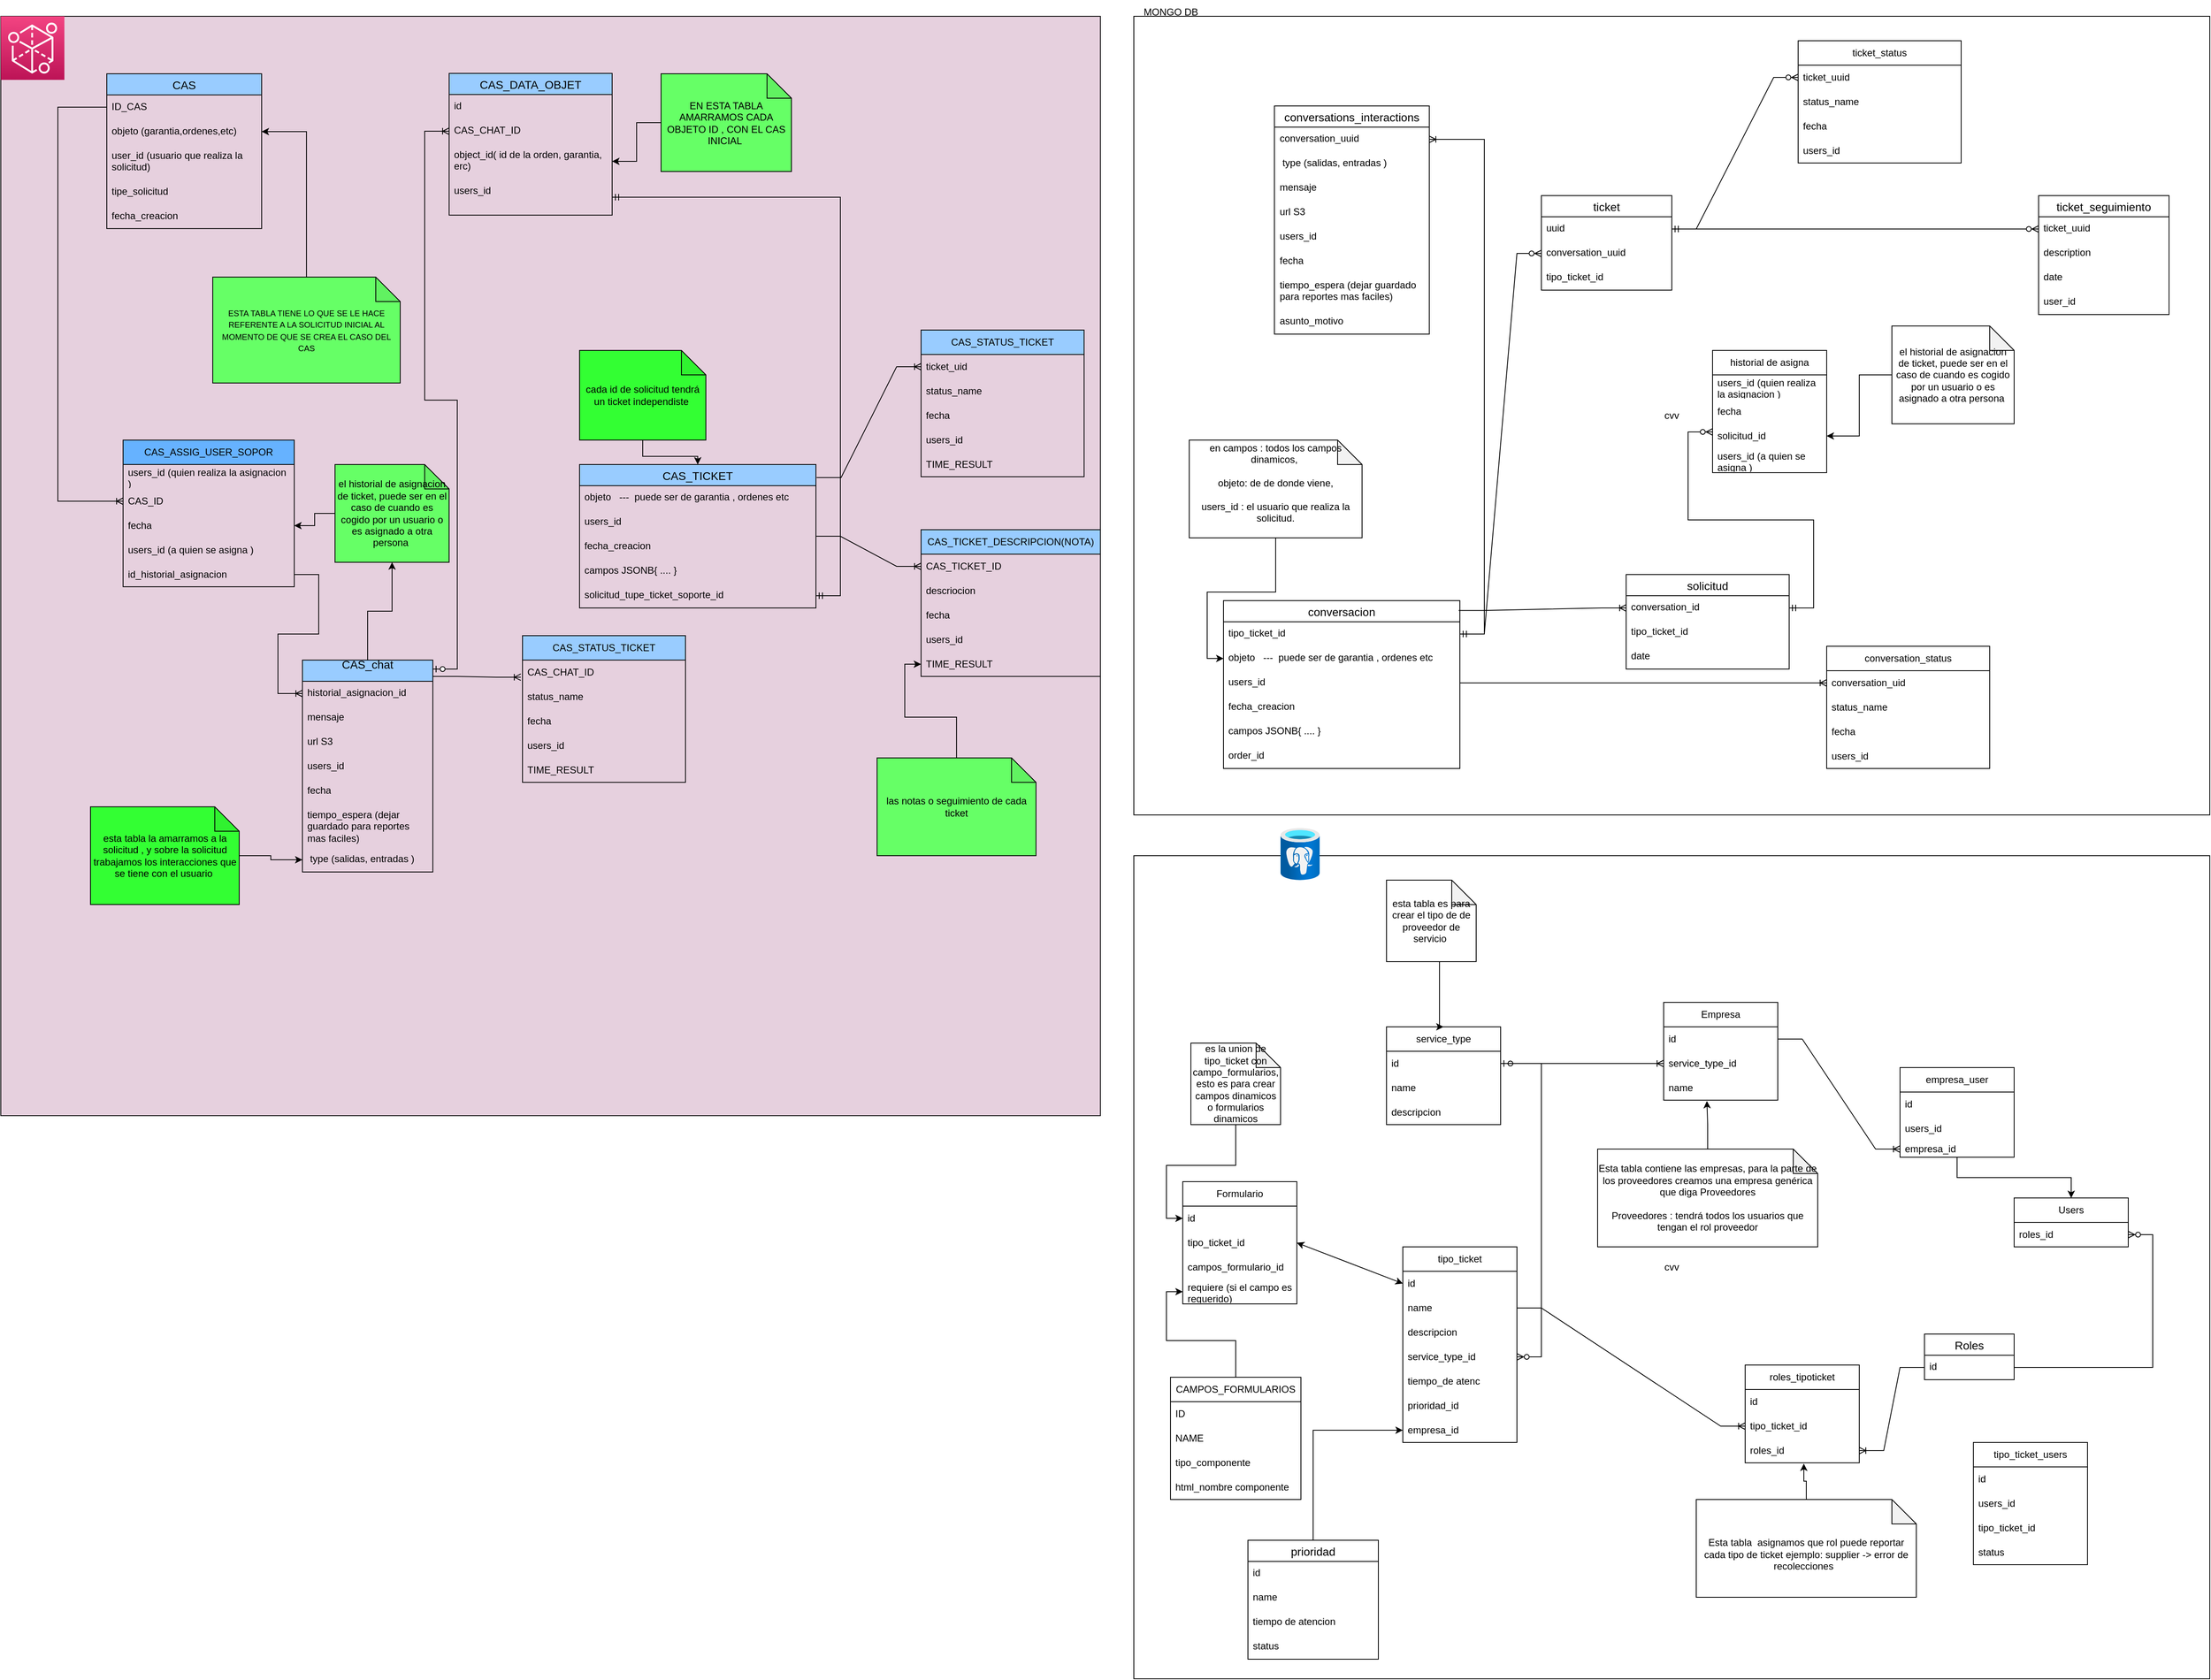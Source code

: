 <mxfile version="22.1.7" type="github">
  <diagram name="Página-1" id="uP4vXigWwdHrko6M8Cvu">
    <mxGraphModel dx="3776" dy="2968" grid="1" gridSize="10" guides="1" tooltips="1" connect="1" arrows="1" fold="1" page="1" pageScale="1" pageWidth="827" pageHeight="1169" math="0" shadow="0">
      <root>
        <mxCell id="0" />
        <mxCell id="1" parent="0" />
        <mxCell id="CEjSGQ_9NDGecTtwq8PR-248" value="Meaning" style="html=1;outlineConnect=0;whiteSpace=wrap;fillColor=#CCCCFF;shape=mxgraph.archimate3.application;appType=meaning;archiType=oct;" vertex="1" parent="1">
          <mxGeometry x="-1537.5" y="-1132.5" width="150" height="75" as="geometry" />
        </mxCell>
        <mxCell id="CEjSGQ_9NDGecTtwq8PR-246" value="" style="whiteSpace=wrap;html=1;aspect=fixed;fillColor=#E6D0DE;" vertex="1" parent="1">
          <mxGeometry x="-1680" y="-1190" width="1349" height="1349" as="geometry" />
        </mxCell>
        <mxCell id="CEjSGQ_9NDGecTtwq8PR-225" value="" style="edgeStyle=elbowEdgeStyle;fontSize=12;html=1;endArrow=ERoneToMany;rounded=0;entryX=0;entryY=0.5;entryDx=0;entryDy=0;elbow=vertical;exitX=0;exitY=0.5;exitDx=0;exitDy=0;" edge="1" parent="1" source="CEjSGQ_9NDGecTtwq8PR-168" target="CEjSGQ_9NDGecTtwq8PR-219">
          <mxGeometry width="100" height="100" relative="1" as="geometry">
            <mxPoint x="-1530" y="-780" as="sourcePoint" />
            <mxPoint x="-1680" y="-615" as="targetPoint" />
            <Array as="points">
              <mxPoint x="-1610" y="-720" />
            </Array>
          </mxGeometry>
        </mxCell>
        <mxCell id="CEjSGQ_9NDGecTtwq8PR-96" value="cvv" style="rounded=0;whiteSpace=wrap;html=1;" vertex="1" parent="1">
          <mxGeometry x="-290" y="-160" width="1320" height="1010" as="geometry" />
        </mxCell>
        <mxCell id="CEjSGQ_9NDGecTtwq8PR-2" value="service_type" style="swimlane;fontStyle=0;childLayout=stackLayout;horizontal=1;startSize=30;horizontalStack=0;resizeParent=1;resizeParentMax=0;resizeLast=0;collapsible=1;marginBottom=0;whiteSpace=wrap;html=1;" vertex="1" parent="1">
          <mxGeometry x="20" y="50" width="140" height="120" as="geometry" />
        </mxCell>
        <mxCell id="CEjSGQ_9NDGecTtwq8PR-3" value="id" style="text;strokeColor=none;fillColor=none;align=left;verticalAlign=middle;spacingLeft=4;spacingRight=4;overflow=hidden;points=[[0,0.5],[1,0.5]];portConstraint=eastwest;rotatable=0;whiteSpace=wrap;html=1;" vertex="1" parent="CEjSGQ_9NDGecTtwq8PR-2">
          <mxGeometry y="30" width="140" height="30" as="geometry" />
        </mxCell>
        <mxCell id="CEjSGQ_9NDGecTtwq8PR-4" value="name" style="text;strokeColor=none;fillColor=none;align=left;verticalAlign=middle;spacingLeft=4;spacingRight=4;overflow=hidden;points=[[0,0.5],[1,0.5]];portConstraint=eastwest;rotatable=0;whiteSpace=wrap;html=1;" vertex="1" parent="CEjSGQ_9NDGecTtwq8PR-2">
          <mxGeometry y="60" width="140" height="30" as="geometry" />
        </mxCell>
        <mxCell id="CEjSGQ_9NDGecTtwq8PR-5" value="descripcion&amp;nbsp;" style="text;strokeColor=none;fillColor=none;align=left;verticalAlign=middle;spacingLeft=4;spacingRight=4;overflow=hidden;points=[[0,0.5],[1,0.5]];portConstraint=eastwest;rotatable=0;whiteSpace=wrap;html=1;" vertex="1" parent="CEjSGQ_9NDGecTtwq8PR-2">
          <mxGeometry y="90" width="140" height="30" as="geometry" />
        </mxCell>
        <mxCell id="CEjSGQ_9NDGecTtwq8PR-29" value="" style="edgeStyle=orthogonalEdgeStyle;rounded=0;orthogonalLoop=1;jettySize=auto;html=1;" edge="1" parent="1" source="CEjSGQ_9NDGecTtwq8PR-6" target="CEjSGQ_9NDGecTtwq8PR-23">
          <mxGeometry relative="1" as="geometry" />
        </mxCell>
        <mxCell id="CEjSGQ_9NDGecTtwq8PR-6" value="empresa_user" style="swimlane;fontStyle=0;childLayout=stackLayout;horizontal=1;startSize=30;horizontalStack=0;resizeParent=1;resizeParentMax=0;resizeLast=0;collapsible=1;marginBottom=0;whiteSpace=wrap;html=1;" vertex="1" parent="1">
          <mxGeometry x="650" y="100" width="140" height="110" as="geometry" />
        </mxCell>
        <mxCell id="CEjSGQ_9NDGecTtwq8PR-7" value="id" style="text;strokeColor=none;fillColor=none;align=left;verticalAlign=middle;spacingLeft=4;spacingRight=4;overflow=hidden;points=[[0,0.5],[1,0.5]];portConstraint=eastwest;rotatable=0;whiteSpace=wrap;html=1;" vertex="1" parent="CEjSGQ_9NDGecTtwq8PR-6">
          <mxGeometry y="30" width="140" height="30" as="geometry" />
        </mxCell>
        <mxCell id="CEjSGQ_9NDGecTtwq8PR-8" value="users_id" style="text;strokeColor=none;fillColor=none;align=left;verticalAlign=middle;spacingLeft=4;spacingRight=4;overflow=hidden;points=[[0,0.5],[1,0.5]];portConstraint=eastwest;rotatable=0;whiteSpace=wrap;html=1;" vertex="1" parent="CEjSGQ_9NDGecTtwq8PR-6">
          <mxGeometry y="60" width="140" height="30" as="geometry" />
        </mxCell>
        <mxCell id="CEjSGQ_9NDGecTtwq8PR-9" value="empresa_id" style="text;strokeColor=none;fillColor=none;align=left;verticalAlign=middle;spacingLeft=4;spacingRight=4;overflow=hidden;points=[[0,0.5],[1,0.5]];portConstraint=eastwest;rotatable=0;whiteSpace=wrap;html=1;" vertex="1" parent="CEjSGQ_9NDGecTtwq8PR-6">
          <mxGeometry y="90" width="140" height="20" as="geometry" />
        </mxCell>
        <mxCell id="CEjSGQ_9NDGecTtwq8PR-14" value="Empresa" style="swimlane;fontStyle=0;childLayout=stackLayout;horizontal=1;startSize=30;horizontalStack=0;resizeParent=1;resizeParentMax=0;resizeLast=0;collapsible=1;marginBottom=0;whiteSpace=wrap;html=1;" vertex="1" parent="1">
          <mxGeometry x="360" y="20" width="140" height="120" as="geometry" />
        </mxCell>
        <mxCell id="CEjSGQ_9NDGecTtwq8PR-15" value="id" style="text;strokeColor=none;fillColor=none;align=left;verticalAlign=middle;spacingLeft=4;spacingRight=4;overflow=hidden;points=[[0,0.5],[1,0.5]];portConstraint=eastwest;rotatable=0;whiteSpace=wrap;html=1;" vertex="1" parent="CEjSGQ_9NDGecTtwq8PR-14">
          <mxGeometry y="30" width="140" height="30" as="geometry" />
        </mxCell>
        <mxCell id="CEjSGQ_9NDGecTtwq8PR-49" value="service_type_id" style="text;strokeColor=none;fillColor=none;align=left;verticalAlign=middle;spacingLeft=4;spacingRight=4;overflow=hidden;points=[[0,0.5],[1,0.5]];portConstraint=eastwest;rotatable=0;whiteSpace=wrap;html=1;" vertex="1" parent="CEjSGQ_9NDGecTtwq8PR-14">
          <mxGeometry y="60" width="140" height="30" as="geometry" />
        </mxCell>
        <mxCell id="CEjSGQ_9NDGecTtwq8PR-50" value="name" style="text;strokeColor=none;fillColor=none;align=left;verticalAlign=middle;spacingLeft=4;spacingRight=4;overflow=hidden;points=[[0,0.5],[1,0.5]];portConstraint=eastwest;rotatable=0;whiteSpace=wrap;html=1;" vertex="1" parent="CEjSGQ_9NDGecTtwq8PR-14">
          <mxGeometry y="90" width="140" height="30" as="geometry" />
        </mxCell>
        <mxCell id="CEjSGQ_9NDGecTtwq8PR-23" value="Users&lt;br&gt;" style="swimlane;fontStyle=0;childLayout=stackLayout;horizontal=1;startSize=30;horizontalStack=0;resizeParent=1;resizeParentMax=0;resizeLast=0;collapsible=1;marginBottom=0;whiteSpace=wrap;html=1;" vertex="1" parent="1">
          <mxGeometry x="790" y="260" width="140" height="60" as="geometry" />
        </mxCell>
        <mxCell id="CEjSGQ_9NDGecTtwq8PR-24" value="roles_id" style="text;strokeColor=none;fillColor=none;align=left;verticalAlign=middle;spacingLeft=4;spacingRight=4;overflow=hidden;points=[[0,0.5],[1,0.5]];portConstraint=eastwest;rotatable=0;whiteSpace=wrap;html=1;" vertex="1" parent="CEjSGQ_9NDGecTtwq8PR-23">
          <mxGeometry y="30" width="140" height="30" as="geometry" />
        </mxCell>
        <mxCell id="CEjSGQ_9NDGecTtwq8PR-37" value="tipo_ticket" style="swimlane;fontStyle=0;childLayout=stackLayout;horizontal=1;startSize=30;horizontalStack=0;resizeParent=1;resizeParentMax=0;resizeLast=0;collapsible=1;marginBottom=0;whiteSpace=wrap;html=1;" vertex="1" parent="1">
          <mxGeometry x="40" y="320" width="140" height="240" as="geometry" />
        </mxCell>
        <mxCell id="CEjSGQ_9NDGecTtwq8PR-124" value="id" style="text;strokeColor=none;fillColor=none;align=left;verticalAlign=middle;spacingLeft=4;spacingRight=4;overflow=hidden;points=[[0,0.5],[1,0.5]];portConstraint=eastwest;rotatable=0;whiteSpace=wrap;html=1;" vertex="1" parent="CEjSGQ_9NDGecTtwq8PR-37">
          <mxGeometry y="30" width="140" height="30" as="geometry" />
        </mxCell>
        <mxCell id="CEjSGQ_9NDGecTtwq8PR-42" value="name" style="text;strokeColor=none;fillColor=none;align=left;verticalAlign=middle;spacingLeft=4;spacingRight=4;overflow=hidden;points=[[0,0.5],[1,0.5]];portConstraint=eastwest;rotatable=0;whiteSpace=wrap;html=1;" vertex="1" parent="CEjSGQ_9NDGecTtwq8PR-37">
          <mxGeometry y="60" width="140" height="30" as="geometry" />
        </mxCell>
        <mxCell id="CEjSGQ_9NDGecTtwq8PR-43" value="descripcion" style="text;strokeColor=none;fillColor=none;align=left;verticalAlign=middle;spacingLeft=4;spacingRight=4;overflow=hidden;points=[[0,0.5],[1,0.5]];portConstraint=eastwest;rotatable=0;whiteSpace=wrap;html=1;" vertex="1" parent="CEjSGQ_9NDGecTtwq8PR-37">
          <mxGeometry y="90" width="140" height="30" as="geometry" />
        </mxCell>
        <mxCell id="CEjSGQ_9NDGecTtwq8PR-45" value="service_type_id" style="text;strokeColor=none;fillColor=none;align=left;verticalAlign=middle;spacingLeft=4;spacingRight=4;overflow=hidden;points=[[0,0.5],[1,0.5]];portConstraint=eastwest;rotatable=0;whiteSpace=wrap;html=1;" vertex="1" parent="CEjSGQ_9NDGecTtwq8PR-37">
          <mxGeometry y="120" width="140" height="30" as="geometry" />
        </mxCell>
        <mxCell id="CEjSGQ_9NDGecTtwq8PR-66" value="tiempo_de atenc" style="text;strokeColor=none;fillColor=none;align=left;verticalAlign=middle;spacingLeft=4;spacingRight=4;overflow=hidden;points=[[0,0.5],[1,0.5]];portConstraint=eastwest;rotatable=0;whiteSpace=wrap;html=1;" vertex="1" parent="CEjSGQ_9NDGecTtwq8PR-37">
          <mxGeometry y="150" width="140" height="30" as="geometry" />
        </mxCell>
        <mxCell id="CEjSGQ_9NDGecTtwq8PR-67" value="prioridad_id" style="text;strokeColor=none;fillColor=none;align=left;verticalAlign=middle;spacingLeft=4;spacingRight=4;overflow=hidden;points=[[0,0.5],[1,0.5]];portConstraint=eastwest;rotatable=0;whiteSpace=wrap;html=1;" vertex="1" parent="CEjSGQ_9NDGecTtwq8PR-37">
          <mxGeometry y="180" width="140" height="30" as="geometry" />
        </mxCell>
        <mxCell id="CEjSGQ_9NDGecTtwq8PR-73" value="empresa_id" style="text;strokeColor=none;fillColor=none;align=left;verticalAlign=middle;spacingLeft=4;spacingRight=4;overflow=hidden;points=[[0,0.5],[1,0.5]];portConstraint=eastwest;rotatable=0;whiteSpace=wrap;html=1;" vertex="1" parent="CEjSGQ_9NDGecTtwq8PR-37">
          <mxGeometry y="210" width="140" height="30" as="geometry" />
        </mxCell>
        <mxCell id="CEjSGQ_9NDGecTtwq8PR-51" value="" style="edgeStyle=entityRelationEdgeStyle;fontSize=12;html=1;endArrow=ERoneToMany;startArrow=ERzeroToOne;rounded=0;exitX=1;exitY=0.5;exitDx=0;exitDy=0;entryX=0;entryY=0.5;entryDx=0;entryDy=0;" edge="1" parent="1" source="CEjSGQ_9NDGecTtwq8PR-3" target="CEjSGQ_9NDGecTtwq8PR-49">
          <mxGeometry width="100" height="100" relative="1" as="geometry">
            <mxPoint x="320" y="275" as="sourcePoint" />
            <mxPoint x="400" y="230" as="targetPoint" />
            <Array as="points">
              <mxPoint x="200" y="140" />
              <mxPoint x="170" y="100" />
            </Array>
          </mxGeometry>
        </mxCell>
        <mxCell id="CEjSGQ_9NDGecTtwq8PR-57" value="" style="edgeStyle=entityRelationEdgeStyle;fontSize=12;html=1;endArrow=ERoneToMany;rounded=0;exitX=1;exitY=0.5;exitDx=0;exitDy=0;entryX=0;entryY=0.5;entryDx=0;entryDy=0;" edge="1" parent="1" source="CEjSGQ_9NDGecTtwq8PR-15" target="CEjSGQ_9NDGecTtwq8PR-9">
          <mxGeometry width="100" height="100" relative="1" as="geometry">
            <mxPoint x="550" y="360" as="sourcePoint" />
            <mxPoint x="650" y="260" as="targetPoint" />
            <Array as="points">
              <mxPoint x="410" y="370" />
              <mxPoint x="640" y="300" />
              <mxPoint x="590" y="330" />
            </Array>
          </mxGeometry>
        </mxCell>
        <mxCell id="CEjSGQ_9NDGecTtwq8PR-58" value="Roles" style="swimlane;fontStyle=0;childLayout=stackLayout;horizontal=1;startSize=26;horizontalStack=0;resizeParent=1;resizeParentMax=0;resizeLast=0;collapsible=1;marginBottom=0;align=center;fontSize=14;" vertex="1" parent="1">
          <mxGeometry x="680" y="427" width="110" height="56" as="geometry" />
        </mxCell>
        <mxCell id="CEjSGQ_9NDGecTtwq8PR-59" value="id" style="text;strokeColor=none;fillColor=none;spacingLeft=4;spacingRight=4;overflow=hidden;rotatable=0;points=[[0,0.5],[1,0.5]];portConstraint=eastwest;fontSize=12;whiteSpace=wrap;html=1;" vertex="1" parent="CEjSGQ_9NDGecTtwq8PR-58">
          <mxGeometry y="26" width="110" height="30" as="geometry" />
        </mxCell>
        <mxCell id="CEjSGQ_9NDGecTtwq8PR-62" value="" style="edgeStyle=entityRelationEdgeStyle;fontSize=12;html=1;endArrow=ERzeroToMany;endFill=1;rounded=0;exitX=1;exitY=0.5;exitDx=0;exitDy=0;" edge="1" parent="1" source="CEjSGQ_9NDGecTtwq8PR-59" target="CEjSGQ_9NDGecTtwq8PR-24">
          <mxGeometry width="100" height="100" relative="1" as="geometry">
            <mxPoint x="610" y="450.99" as="sourcePoint" />
            <mxPoint x="757" y="300.0" as="targetPoint" />
            <Array as="points">
              <mxPoint x="540" y="335.99" />
              <mxPoint x="620" y="275.99" />
              <mxPoint x="620" y="325.99" />
            </Array>
          </mxGeometry>
        </mxCell>
        <mxCell id="CEjSGQ_9NDGecTtwq8PR-68" value="" style="edgeStyle=entityRelationEdgeStyle;fontSize=12;html=1;endArrow=ERzeroToMany;endFill=1;rounded=0;exitX=1;exitY=0.5;exitDx=0;exitDy=0;" edge="1" parent="1" source="CEjSGQ_9NDGecTtwq8PR-3" target="CEjSGQ_9NDGecTtwq8PR-45">
          <mxGeometry width="100" height="100" relative="1" as="geometry">
            <mxPoint x="20" y="90" as="sourcePoint" />
            <mxPoint x="100" y="570" as="targetPoint" />
            <Array as="points">
              <mxPoint x="170" y="515" />
            </Array>
          </mxGeometry>
        </mxCell>
        <mxCell id="CEjSGQ_9NDGecTtwq8PR-75" value="" style="edgeStyle=orthogonalEdgeStyle;rounded=0;orthogonalLoop=1;jettySize=auto;html=1;" edge="1" parent="1" source="CEjSGQ_9NDGecTtwq8PR-69" target="CEjSGQ_9NDGecTtwq8PR-73">
          <mxGeometry relative="1" as="geometry" />
        </mxCell>
        <mxCell id="CEjSGQ_9NDGecTtwq8PR-69" value="prioridad" style="swimlane;fontStyle=0;childLayout=stackLayout;horizontal=1;startSize=26;horizontalStack=0;resizeParent=1;resizeParentMax=0;resizeLast=0;collapsible=1;marginBottom=0;align=center;fontSize=14;" vertex="1" parent="1">
          <mxGeometry x="-150" y="680" width="160" height="146" as="geometry" />
        </mxCell>
        <mxCell id="CEjSGQ_9NDGecTtwq8PR-70" value="id" style="text;strokeColor=none;fillColor=none;spacingLeft=4;spacingRight=4;overflow=hidden;rotatable=0;points=[[0,0.5],[1,0.5]];portConstraint=eastwest;fontSize=12;whiteSpace=wrap;html=1;" vertex="1" parent="CEjSGQ_9NDGecTtwq8PR-69">
          <mxGeometry y="26" width="160" height="30" as="geometry" />
        </mxCell>
        <mxCell id="CEjSGQ_9NDGecTtwq8PR-71" value="name" style="text;strokeColor=none;fillColor=none;spacingLeft=4;spacingRight=4;overflow=hidden;rotatable=0;points=[[0,0.5],[1,0.5]];portConstraint=eastwest;fontSize=12;whiteSpace=wrap;html=1;" vertex="1" parent="CEjSGQ_9NDGecTtwq8PR-69">
          <mxGeometry y="56" width="160" height="30" as="geometry" />
        </mxCell>
        <mxCell id="CEjSGQ_9NDGecTtwq8PR-72" value="tiempo de atencion" style="text;strokeColor=none;fillColor=none;spacingLeft=4;spacingRight=4;overflow=hidden;rotatable=0;points=[[0,0.5],[1,0.5]];portConstraint=eastwest;fontSize=12;whiteSpace=wrap;html=1;" vertex="1" parent="CEjSGQ_9NDGecTtwq8PR-69">
          <mxGeometry y="86" width="160" height="30" as="geometry" />
        </mxCell>
        <mxCell id="CEjSGQ_9NDGecTtwq8PR-74" value="status&lt;br&gt;" style="text;strokeColor=none;fillColor=none;spacingLeft=4;spacingRight=4;overflow=hidden;rotatable=0;points=[[0,0.5],[1,0.5]];portConstraint=eastwest;fontSize=12;whiteSpace=wrap;html=1;" vertex="1" parent="CEjSGQ_9NDGecTtwq8PR-69">
          <mxGeometry y="116" width="160" height="30" as="geometry" />
        </mxCell>
        <mxCell id="CEjSGQ_9NDGecTtwq8PR-78" value="" style="edgeStyle=orthogonalEdgeStyle;rounded=0;orthogonalLoop=1;jettySize=auto;html=1;entryX=0.5;entryY=0;entryDx=0;entryDy=0;" edge="1" parent="1" source="CEjSGQ_9NDGecTtwq8PR-77" target="CEjSGQ_9NDGecTtwq8PR-2">
          <mxGeometry relative="1" as="geometry">
            <Array as="points">
              <mxPoint x="85" y="50" />
            </Array>
          </mxGeometry>
        </mxCell>
        <mxCell id="CEjSGQ_9NDGecTtwq8PR-77" value="esta tabla es para crear el tipo de de proveedor de servicio&amp;nbsp;" style="shape=note;whiteSpace=wrap;html=1;backgroundOutline=1;darkOpacity=0.05;" vertex="1" parent="1">
          <mxGeometry x="20" y="-130" width="110" height="100" as="geometry" />
        </mxCell>
        <mxCell id="CEjSGQ_9NDGecTtwq8PR-81" value="" style="edgeStyle=orthogonalEdgeStyle;rounded=0;orthogonalLoop=1;jettySize=auto;html=1;entryX=0.379;entryY=1.033;entryDx=0;entryDy=0;entryPerimeter=0;" edge="1" parent="1" source="CEjSGQ_9NDGecTtwq8PR-79" target="CEjSGQ_9NDGecTtwq8PR-50">
          <mxGeometry relative="1" as="geometry">
            <mxPoint x="365" y="200" as="targetPoint" />
          </mxGeometry>
        </mxCell>
        <mxCell id="CEjSGQ_9NDGecTtwq8PR-79" value="Esta tabla contiene las empresas, para la parte de los proveedores creamos una empresa genérica que diga Proveedores&lt;br&gt;&lt;br&gt;Proveedores : tendrá todos los usuarios que tengan el rol proveedor" style="shape=note;whiteSpace=wrap;html=1;backgroundOutline=1;darkOpacity=0.05;" vertex="1" parent="1">
          <mxGeometry x="279" y="200" width="270" height="120" as="geometry" />
        </mxCell>
        <mxCell id="CEjSGQ_9NDGecTtwq8PR-82" value="roles_tipoticket" style="swimlane;fontStyle=0;childLayout=stackLayout;horizontal=1;startSize=30;horizontalStack=0;resizeParent=1;resizeParentMax=0;resizeLast=0;collapsible=1;marginBottom=0;whiteSpace=wrap;html=1;" vertex="1" parent="1">
          <mxGeometry x="460" y="465" width="140" height="120" as="geometry" />
        </mxCell>
        <mxCell id="CEjSGQ_9NDGecTtwq8PR-83" value="id" style="text;strokeColor=none;fillColor=none;align=left;verticalAlign=middle;spacingLeft=4;spacingRight=4;overflow=hidden;points=[[0,0.5],[1,0.5]];portConstraint=eastwest;rotatable=0;whiteSpace=wrap;html=1;" vertex="1" parent="CEjSGQ_9NDGecTtwq8PR-82">
          <mxGeometry y="30" width="140" height="30" as="geometry" />
        </mxCell>
        <mxCell id="CEjSGQ_9NDGecTtwq8PR-84" value="tipo_ticket_id" style="text;strokeColor=none;fillColor=none;align=left;verticalAlign=middle;spacingLeft=4;spacingRight=4;overflow=hidden;points=[[0,0.5],[1,0.5]];portConstraint=eastwest;rotatable=0;whiteSpace=wrap;html=1;" vertex="1" parent="CEjSGQ_9NDGecTtwq8PR-82">
          <mxGeometry y="60" width="140" height="30" as="geometry" />
        </mxCell>
        <mxCell id="CEjSGQ_9NDGecTtwq8PR-85" value="roles_id" style="text;strokeColor=none;fillColor=none;align=left;verticalAlign=middle;spacingLeft=4;spacingRight=4;overflow=hidden;points=[[0,0.5],[1,0.5]];portConstraint=eastwest;rotatable=0;whiteSpace=wrap;html=1;" vertex="1" parent="CEjSGQ_9NDGecTtwq8PR-82">
          <mxGeometry y="90" width="140" height="30" as="geometry" />
        </mxCell>
        <mxCell id="CEjSGQ_9NDGecTtwq8PR-87" value="" style="edgeStyle=orthogonalEdgeStyle;rounded=0;orthogonalLoop=1;jettySize=auto;html=1;entryX=0.514;entryY=1.033;entryDx=0;entryDy=0;entryPerimeter=0;" edge="1" parent="1" source="CEjSGQ_9NDGecTtwq8PR-86" target="CEjSGQ_9NDGecTtwq8PR-85">
          <mxGeometry relative="1" as="geometry" />
        </mxCell>
        <mxCell id="CEjSGQ_9NDGecTtwq8PR-86" value="&lt;br&gt;Esta tabla&amp;nbsp; asignamos que rol puede reportar cada tipo de ticket ejemplo: supplier -&amp;gt; error de recolecciones&amp;nbsp;&amp;nbsp;" style="shape=note;whiteSpace=wrap;html=1;backgroundOutline=1;darkOpacity=0.05;" vertex="1" parent="1">
          <mxGeometry x="400" y="630" width="270" height="120" as="geometry" />
        </mxCell>
        <mxCell id="CEjSGQ_9NDGecTtwq8PR-90" value="" style="edgeStyle=entityRelationEdgeStyle;fontSize=12;html=1;endArrow=ERoneToMany;rounded=0;exitX=1;exitY=0.5;exitDx=0;exitDy=0;" edge="1" parent="1" target="CEjSGQ_9NDGecTtwq8PR-84">
          <mxGeometry width="100" height="100" relative="1" as="geometry">
            <mxPoint x="180" y="395" as="sourcePoint" />
            <mxPoint x="460" y="360" as="targetPoint" />
          </mxGeometry>
        </mxCell>
        <mxCell id="CEjSGQ_9NDGecTtwq8PR-91" value="" style="edgeStyle=entityRelationEdgeStyle;fontSize=12;html=1;endArrow=ERoneToMany;rounded=0;exitX=0;exitY=0.5;exitDx=0;exitDy=0;entryX=1;entryY=0.5;entryDx=0;entryDy=0;" edge="1" parent="1" source="CEjSGQ_9NDGecTtwq8PR-59" target="CEjSGQ_9NDGecTtwq8PR-85">
          <mxGeometry width="100" height="100" relative="1" as="geometry">
            <mxPoint x="360" y="460" as="sourcePoint" />
            <mxPoint x="460" y="360" as="targetPoint" />
            <Array as="points">
              <mxPoint x="570" y="380" />
            </Array>
          </mxGeometry>
        </mxCell>
        <mxCell id="CEjSGQ_9NDGecTtwq8PR-98" value="" style="image;aspect=fixed;html=1;points=[];align=center;fontSize=12;image=img/lib/azure2/databases/Azure_Database_PostgreSQL_Server.svg;" vertex="1" parent="1">
          <mxGeometry x="-110" y="-194" width="48" height="64" as="geometry" />
        </mxCell>
        <mxCell id="CEjSGQ_9NDGecTtwq8PR-101" value="Formulario" style="swimlane;fontStyle=0;childLayout=stackLayout;horizontal=1;startSize=30;horizontalStack=0;resizeParent=1;resizeParentMax=0;resizeLast=0;collapsible=1;marginBottom=0;whiteSpace=wrap;html=1;" vertex="1" parent="1">
          <mxGeometry x="-230" y="240" width="140" height="150" as="geometry" />
        </mxCell>
        <mxCell id="CEjSGQ_9NDGecTtwq8PR-102" value="id" style="text;strokeColor=none;fillColor=none;align=left;verticalAlign=middle;spacingLeft=4;spacingRight=4;overflow=hidden;points=[[0,0.5],[1,0.5]];portConstraint=eastwest;rotatable=0;whiteSpace=wrap;html=1;" vertex="1" parent="CEjSGQ_9NDGecTtwq8PR-101">
          <mxGeometry y="30" width="140" height="30" as="geometry" />
        </mxCell>
        <mxCell id="CEjSGQ_9NDGecTtwq8PR-103" value="tipo_ticket_id" style="text;strokeColor=none;fillColor=none;align=left;verticalAlign=middle;spacingLeft=4;spacingRight=4;overflow=hidden;points=[[0,0.5],[1,0.5]];portConstraint=eastwest;rotatable=0;whiteSpace=wrap;html=1;" vertex="1" parent="CEjSGQ_9NDGecTtwq8PR-101">
          <mxGeometry y="60" width="140" height="30" as="geometry" />
        </mxCell>
        <mxCell id="CEjSGQ_9NDGecTtwq8PR-104" value="campos_formulario_id" style="text;strokeColor=none;fillColor=none;align=left;verticalAlign=middle;spacingLeft=4;spacingRight=4;overflow=hidden;points=[[0,0.5],[1,0.5]];portConstraint=eastwest;rotatable=0;whiteSpace=wrap;html=1;" vertex="1" parent="CEjSGQ_9NDGecTtwq8PR-101">
          <mxGeometry y="90" width="140" height="30" as="geometry" />
        </mxCell>
        <mxCell id="CEjSGQ_9NDGecTtwq8PR-119" value="requiere (si el campo es requerido)" style="text;strokeColor=none;fillColor=none;align=left;verticalAlign=middle;spacingLeft=4;spacingRight=4;overflow=hidden;points=[[0,0.5],[1,0.5]];portConstraint=eastwest;rotatable=0;whiteSpace=wrap;html=1;" vertex="1" parent="CEjSGQ_9NDGecTtwq8PR-101">
          <mxGeometry y="120" width="140" height="30" as="geometry" />
        </mxCell>
        <mxCell id="CEjSGQ_9NDGecTtwq8PR-107" value="tipo_ticket_users" style="swimlane;fontStyle=0;childLayout=stackLayout;horizontal=1;startSize=30;horizontalStack=0;resizeParent=1;resizeParentMax=0;resizeLast=0;collapsible=1;marginBottom=0;whiteSpace=wrap;html=1;" vertex="1" parent="1">
          <mxGeometry x="740" y="560" width="140" height="150" as="geometry" />
        </mxCell>
        <mxCell id="CEjSGQ_9NDGecTtwq8PR-108" value="id" style="text;strokeColor=none;fillColor=none;align=left;verticalAlign=middle;spacingLeft=4;spacingRight=4;overflow=hidden;points=[[0,0.5],[1,0.5]];portConstraint=eastwest;rotatable=0;whiteSpace=wrap;html=1;" vertex="1" parent="CEjSGQ_9NDGecTtwq8PR-107">
          <mxGeometry y="30" width="140" height="30" as="geometry" />
        </mxCell>
        <mxCell id="CEjSGQ_9NDGecTtwq8PR-109" value="users_id" style="text;strokeColor=none;fillColor=none;align=left;verticalAlign=middle;spacingLeft=4;spacingRight=4;overflow=hidden;points=[[0,0.5],[1,0.5]];portConstraint=eastwest;rotatable=0;whiteSpace=wrap;html=1;" vertex="1" parent="CEjSGQ_9NDGecTtwq8PR-107">
          <mxGeometry y="60" width="140" height="30" as="geometry" />
        </mxCell>
        <mxCell id="CEjSGQ_9NDGecTtwq8PR-110" value="tipo_ticket_id" style="text;strokeColor=none;fillColor=none;align=left;verticalAlign=middle;spacingLeft=4;spacingRight=4;overflow=hidden;points=[[0,0.5],[1,0.5]];portConstraint=eastwest;rotatable=0;whiteSpace=wrap;html=1;" vertex="1" parent="CEjSGQ_9NDGecTtwq8PR-107">
          <mxGeometry y="90" width="140" height="30" as="geometry" />
        </mxCell>
        <mxCell id="CEjSGQ_9NDGecTtwq8PR-165" value="status" style="text;strokeColor=none;fillColor=none;align=left;verticalAlign=middle;spacingLeft=4;spacingRight=4;overflow=hidden;points=[[0,0.5],[1,0.5]];portConstraint=eastwest;rotatable=0;whiteSpace=wrap;html=1;" vertex="1" parent="CEjSGQ_9NDGecTtwq8PR-107">
          <mxGeometry y="120" width="140" height="30" as="geometry" />
        </mxCell>
        <mxCell id="CEjSGQ_9NDGecTtwq8PR-121" value="" style="edgeStyle=orthogonalEdgeStyle;rounded=0;orthogonalLoop=1;jettySize=auto;html=1;" edge="1" parent="1" source="CEjSGQ_9NDGecTtwq8PR-111" target="CEjSGQ_9NDGecTtwq8PR-119">
          <mxGeometry relative="1" as="geometry" />
        </mxCell>
        <mxCell id="CEjSGQ_9NDGecTtwq8PR-111" value="CAMPOS_FORMULARIOS" style="swimlane;fontStyle=0;childLayout=stackLayout;horizontal=1;startSize=30;horizontalStack=0;resizeParent=1;resizeParentMax=0;resizeLast=0;collapsible=1;marginBottom=0;whiteSpace=wrap;html=1;" vertex="1" parent="1">
          <mxGeometry x="-245" y="480" width="160" height="150" as="geometry" />
        </mxCell>
        <mxCell id="CEjSGQ_9NDGecTtwq8PR-112" value="ID" style="text;strokeColor=none;fillColor=none;align=left;verticalAlign=middle;spacingLeft=4;spacingRight=4;overflow=hidden;points=[[0,0.5],[1,0.5]];portConstraint=eastwest;rotatable=0;whiteSpace=wrap;html=1;" vertex="1" parent="CEjSGQ_9NDGecTtwq8PR-111">
          <mxGeometry y="30" width="160" height="30" as="geometry" />
        </mxCell>
        <mxCell id="CEjSGQ_9NDGecTtwq8PR-113" value="NAME" style="text;strokeColor=none;fillColor=none;align=left;verticalAlign=middle;spacingLeft=4;spacingRight=4;overflow=hidden;points=[[0,0.5],[1,0.5]];portConstraint=eastwest;rotatable=0;whiteSpace=wrap;html=1;" vertex="1" parent="CEjSGQ_9NDGecTtwq8PR-111">
          <mxGeometry y="60" width="160" height="30" as="geometry" />
        </mxCell>
        <mxCell id="CEjSGQ_9NDGecTtwq8PR-114" value="tipo_componente" style="text;strokeColor=none;fillColor=none;align=left;verticalAlign=middle;spacingLeft=4;spacingRight=4;overflow=hidden;points=[[0,0.5],[1,0.5]];portConstraint=eastwest;rotatable=0;whiteSpace=wrap;html=1;" vertex="1" parent="CEjSGQ_9NDGecTtwq8PR-111">
          <mxGeometry y="90" width="160" height="30" as="geometry" />
        </mxCell>
        <mxCell id="CEjSGQ_9NDGecTtwq8PR-116" value="html_nombre componente&lt;br&gt;" style="text;strokeColor=none;fillColor=none;align=left;verticalAlign=middle;spacingLeft=4;spacingRight=4;overflow=hidden;points=[[0,0.5],[1,0.5]];portConstraint=eastwest;rotatable=0;whiteSpace=wrap;html=1;" vertex="1" parent="CEjSGQ_9NDGecTtwq8PR-111">
          <mxGeometry y="120" width="160" height="30" as="geometry" />
        </mxCell>
        <mxCell id="CEjSGQ_9NDGecTtwq8PR-118" value="" style="edgeStyle=orthogonalEdgeStyle;rounded=0;orthogonalLoop=1;jettySize=auto;html=1;" edge="1" parent="1" source="CEjSGQ_9NDGecTtwq8PR-117" target="CEjSGQ_9NDGecTtwq8PR-102">
          <mxGeometry relative="1" as="geometry" />
        </mxCell>
        <mxCell id="CEjSGQ_9NDGecTtwq8PR-117" value="es la union de tipo_ticket con campo_formularios, esto es para crear campos dinamicos o formularios dinamicos" style="shape=note;whiteSpace=wrap;html=1;backgroundOutline=1;darkOpacity=0.05;" vertex="1" parent="1">
          <mxGeometry x="-220" y="70" width="110" height="100" as="geometry" />
        </mxCell>
        <mxCell id="CEjSGQ_9NDGecTtwq8PR-125" value="" style="endArrow=classic;startArrow=classic;html=1;rounded=0;entryX=1;entryY=0.5;entryDx=0;entryDy=0;exitX=0;exitY=0.5;exitDx=0;exitDy=0;" edge="1" parent="1" source="CEjSGQ_9NDGecTtwq8PR-124" target="CEjSGQ_9NDGecTtwq8PR-103">
          <mxGeometry width="50" height="50" relative="1" as="geometry">
            <mxPoint x="350" y="350" as="sourcePoint" />
            <mxPoint x="400" y="300" as="targetPoint" />
          </mxGeometry>
        </mxCell>
        <mxCell id="CEjSGQ_9NDGecTtwq8PR-166" value="CAS" style="swimlane;fontStyle=0;childLayout=stackLayout;horizontal=1;startSize=26;horizontalStack=0;resizeParent=1;resizeParentMax=0;resizeLast=0;collapsible=1;marginBottom=0;align=center;fontSize=14;fillColor=#99CCFF;" vertex="1" parent="1">
          <mxGeometry x="-1550" y="-1119.5" width="190" height="190" as="geometry" />
        </mxCell>
        <mxCell id="CEjSGQ_9NDGecTtwq8PR-168" value="ID_CAS" style="text;strokeColor=none;fillColor=none;spacingLeft=4;spacingRight=4;overflow=hidden;rotatable=0;points=[[0,0.5],[1,0.5]];portConstraint=eastwest;fontSize=12;whiteSpace=wrap;html=1;" vertex="1" parent="CEjSGQ_9NDGecTtwq8PR-166">
          <mxGeometry y="26" width="190" height="30" as="geometry" />
        </mxCell>
        <mxCell id="CEjSGQ_9NDGecTtwq8PR-170" value="objeto (garantia,ordenes,etc)" style="text;strokeColor=none;fillColor=none;spacingLeft=4;spacingRight=4;overflow=hidden;rotatable=0;points=[[0,0.5],[1,0.5]];portConstraint=eastwest;fontSize=12;whiteSpace=wrap;html=1;" vertex="1" parent="CEjSGQ_9NDGecTtwq8PR-166">
          <mxGeometry y="56" width="190" height="30" as="geometry" />
        </mxCell>
        <mxCell id="CEjSGQ_9NDGecTtwq8PR-172" value="user_id (usuario que realiza la solicitud)" style="text;strokeColor=none;fillColor=none;spacingLeft=4;spacingRight=4;overflow=hidden;rotatable=0;points=[[0,0.5],[1,0.5]];portConstraint=eastwest;fontSize=12;whiteSpace=wrap;html=1;" vertex="1" parent="CEjSGQ_9NDGecTtwq8PR-166">
          <mxGeometry y="86" width="190" height="44" as="geometry" />
        </mxCell>
        <mxCell id="CEjSGQ_9NDGecTtwq8PR-200" value="tipe_solicitud" style="text;strokeColor=none;fillColor=none;spacingLeft=4;spacingRight=4;overflow=hidden;rotatable=0;points=[[0,0.5],[1,0.5]];portConstraint=eastwest;fontSize=12;whiteSpace=wrap;html=1;" vertex="1" parent="CEjSGQ_9NDGecTtwq8PR-166">
          <mxGeometry y="130" width="190" height="30" as="geometry" />
        </mxCell>
        <mxCell id="CEjSGQ_9NDGecTtwq8PR-202" value="fecha_creacion" style="text;strokeColor=none;fillColor=none;spacingLeft=4;spacingRight=4;overflow=hidden;rotatable=0;points=[[0,0.5],[1,0.5]];portConstraint=eastwest;fontSize=12;whiteSpace=wrap;html=1;" vertex="1" parent="CEjSGQ_9NDGecTtwq8PR-166">
          <mxGeometry y="160" width="190" height="30" as="geometry" />
        </mxCell>
        <mxCell id="CEjSGQ_9NDGecTtwq8PR-174" value="CAS_DATA_OBJET" style="swimlane;fontStyle=0;childLayout=stackLayout;horizontal=1;startSize=26;horizontalStack=0;resizeParent=1;resizeParentMax=0;resizeLast=0;collapsible=1;marginBottom=0;align=center;fontSize=14;fillColor=#99CCFF;" vertex="1" parent="1">
          <mxGeometry x="-1130" y="-1120" width="200" height="174" as="geometry" />
        </mxCell>
        <mxCell id="CEjSGQ_9NDGecTtwq8PR-175" value="id" style="text;strokeColor=none;fillColor=none;spacingLeft=4;spacingRight=4;overflow=hidden;rotatable=0;points=[[0,0.5],[1,0.5]];portConstraint=eastwest;fontSize=12;whiteSpace=wrap;html=1;" vertex="1" parent="CEjSGQ_9NDGecTtwq8PR-174">
          <mxGeometry y="26" width="200" height="30" as="geometry" />
        </mxCell>
        <mxCell id="CEjSGQ_9NDGecTtwq8PR-176" value="CAS_CHAT_ID" style="text;strokeColor=none;fillColor=none;spacingLeft=4;spacingRight=4;overflow=hidden;rotatable=0;points=[[0,0.5],[1,0.5]];portConstraint=eastwest;fontSize=12;whiteSpace=wrap;html=1;" vertex="1" parent="CEjSGQ_9NDGecTtwq8PR-174">
          <mxGeometry y="56" width="200" height="30" as="geometry" />
        </mxCell>
        <mxCell id="CEjSGQ_9NDGecTtwq8PR-177" value="object_id( id de la orden, garantia, erc)" style="text;strokeColor=none;fillColor=none;spacingLeft=4;spacingRight=4;overflow=hidden;rotatable=0;points=[[0,0.5],[1,0.5]];portConstraint=eastwest;fontSize=12;whiteSpace=wrap;html=1;" vertex="1" parent="CEjSGQ_9NDGecTtwq8PR-174">
          <mxGeometry y="86" width="200" height="44" as="geometry" />
        </mxCell>
        <mxCell id="CEjSGQ_9NDGecTtwq8PR-207" value="users_id" style="text;strokeColor=none;fillColor=none;spacingLeft=4;spacingRight=4;overflow=hidden;rotatable=0;points=[[0,0.5],[1,0.5]];portConstraint=eastwest;fontSize=12;whiteSpace=wrap;html=1;" vertex="1" parent="CEjSGQ_9NDGecTtwq8PR-174">
          <mxGeometry y="130" width="200" height="44" as="geometry" />
        </mxCell>
        <mxCell id="CEjSGQ_9NDGecTtwq8PR-179" value="" style="edgeStyle=orthogonalEdgeStyle;rounded=0;orthogonalLoop=1;jettySize=auto;html=1;" edge="1" parent="1" source="CEjSGQ_9NDGecTtwq8PR-178" target="CEjSGQ_9NDGecTtwq8PR-177">
          <mxGeometry relative="1" as="geometry" />
        </mxCell>
        <mxCell id="CEjSGQ_9NDGecTtwq8PR-178" value="EN ESTA TABLA AMARRAMOS CADA OBJETO ID , CON EL CAS INICIAL&amp;nbsp;" style="shape=note;whiteSpace=wrap;html=1;backgroundOutline=1;darkOpacity=0.05;fillColor=#66FF66;" vertex="1" parent="1">
          <mxGeometry x="-870" y="-1119.5" width="160" height="120" as="geometry" />
        </mxCell>
        <mxCell id="CEjSGQ_9NDGecTtwq8PR-323" value="" style="edgeStyle=orthogonalEdgeStyle;rounded=0;orthogonalLoop=1;jettySize=auto;html=1;" edge="1" parent="1" source="CEjSGQ_9NDGecTtwq8PR-182" target="CEjSGQ_9NDGecTtwq8PR-229">
          <mxGeometry relative="1" as="geometry" />
        </mxCell>
        <mxCell id="CEjSGQ_9NDGecTtwq8PR-182" value="CAS_chat&#xa;" style="swimlane;fontStyle=0;childLayout=stackLayout;horizontal=1;startSize=26;horizontalStack=0;resizeParent=1;resizeParentMax=0;resizeLast=0;collapsible=1;marginBottom=0;align=center;fontSize=14;fillColor=#99CCFF;" vertex="1" parent="1">
          <mxGeometry x="-1310" y="-400" width="160" height="260" as="geometry" />
        </mxCell>
        <mxCell id="CEjSGQ_9NDGecTtwq8PR-184" value="historial_asignacion_id" style="text;strokeColor=none;fillColor=none;spacingLeft=4;spacingRight=4;overflow=hidden;rotatable=0;points=[[0,0.5],[1,0.5]];portConstraint=eastwest;fontSize=12;whiteSpace=wrap;html=1;" vertex="1" parent="CEjSGQ_9NDGecTtwq8PR-182">
          <mxGeometry y="26" width="160" height="30" as="geometry" />
        </mxCell>
        <mxCell id="CEjSGQ_9NDGecTtwq8PR-185" value="mensaje" style="text;strokeColor=none;fillColor=none;spacingLeft=4;spacingRight=4;overflow=hidden;rotatable=0;points=[[0,0.5],[1,0.5]];portConstraint=eastwest;fontSize=12;whiteSpace=wrap;html=1;" vertex="1" parent="CEjSGQ_9NDGecTtwq8PR-182">
          <mxGeometry y="56" width="160" height="30" as="geometry" />
        </mxCell>
        <mxCell id="CEjSGQ_9NDGecTtwq8PR-186" value="url S3" style="text;strokeColor=none;fillColor=none;spacingLeft=4;spacingRight=4;overflow=hidden;rotatable=0;points=[[0,0.5],[1,0.5]];portConstraint=eastwest;fontSize=12;whiteSpace=wrap;html=1;" vertex="1" parent="CEjSGQ_9NDGecTtwq8PR-182">
          <mxGeometry y="86" width="160" height="30" as="geometry" />
        </mxCell>
        <mxCell id="CEjSGQ_9NDGecTtwq8PR-187" value="users_id&amp;nbsp;" style="text;strokeColor=none;fillColor=none;spacingLeft=4;spacingRight=4;overflow=hidden;rotatable=0;points=[[0,0.5],[1,0.5]];portConstraint=eastwest;fontSize=12;whiteSpace=wrap;html=1;" vertex="1" parent="CEjSGQ_9NDGecTtwq8PR-182">
          <mxGeometry y="116" width="160" height="30" as="geometry" />
        </mxCell>
        <mxCell id="CEjSGQ_9NDGecTtwq8PR-188" value="fecha" style="text;strokeColor=none;fillColor=none;spacingLeft=4;spacingRight=4;overflow=hidden;rotatable=0;points=[[0,0.5],[1,0.5]];portConstraint=eastwest;fontSize=12;whiteSpace=wrap;html=1;" vertex="1" parent="CEjSGQ_9NDGecTtwq8PR-182">
          <mxGeometry y="146" width="160" height="30" as="geometry" />
        </mxCell>
        <mxCell id="CEjSGQ_9NDGecTtwq8PR-189" value="tiempo_espera (dejar guardado para reportes mas faciles)" style="text;strokeColor=none;fillColor=none;spacingLeft=4;spacingRight=4;overflow=hidden;rotatable=0;points=[[0,0.5],[1,0.5]];portConstraint=eastwest;fontSize=12;whiteSpace=wrap;html=1;" vertex="1" parent="CEjSGQ_9NDGecTtwq8PR-182">
          <mxGeometry y="176" width="160" height="54" as="geometry" />
        </mxCell>
        <mxCell id="CEjSGQ_9NDGecTtwq8PR-190" value="&amp;nbsp;type (salidas, entradas )" style="text;strokeColor=none;fillColor=none;spacingLeft=4;spacingRight=4;overflow=hidden;rotatable=0;points=[[0,0.5],[1,0.5]];portConstraint=eastwest;fontSize=12;whiteSpace=wrap;html=1;" vertex="1" parent="CEjSGQ_9NDGecTtwq8PR-182">
          <mxGeometry y="230" width="160" height="30" as="geometry" />
        </mxCell>
        <mxCell id="CEjSGQ_9NDGecTtwq8PR-228" value="" style="edgeStyle=orthogonalEdgeStyle;rounded=0;orthogonalLoop=1;jettySize=auto;html=1;" edge="1" parent="1" source="CEjSGQ_9NDGecTtwq8PR-191" target="CEjSGQ_9NDGecTtwq8PR-190">
          <mxGeometry relative="1" as="geometry" />
        </mxCell>
        <mxCell id="CEjSGQ_9NDGecTtwq8PR-191" value="esta tabla la amarramos a la solicitud , y sobre la solicitud trabajamos los interacciones que se tiene con el usuario&amp;nbsp;" style="shape=note;whiteSpace=wrap;html=1;backgroundOutline=1;darkOpacity=0.05;fillColor=#33FF33;" vertex="1" parent="1">
          <mxGeometry x="-1570" y="-220" width="182.5" height="120" as="geometry" />
        </mxCell>
        <mxCell id="CEjSGQ_9NDGecTtwq8PR-194" value="CAS_TICKET" style="swimlane;fontStyle=0;childLayout=stackLayout;horizontal=1;startSize=26;horizontalStack=0;resizeParent=1;resizeParentMax=0;resizeLast=0;collapsible=1;marginBottom=0;align=center;fontSize=14;fillColor=#99CCFF;" vertex="1" parent="1">
          <mxGeometry x="-970" y="-640" width="290" height="176" as="geometry" />
        </mxCell>
        <mxCell id="CEjSGQ_9NDGecTtwq8PR-196" value="objeto&amp;nbsp; &amp;nbsp;---&amp;nbsp; puede ser de garantia , ordenes etc" style="text;strokeColor=none;fillColor=none;spacingLeft=4;spacingRight=4;overflow=hidden;rotatable=0;points=[[0,0.5],[1,0.5]];portConstraint=eastwest;fontSize=12;whiteSpace=wrap;html=1;" vertex="1" parent="CEjSGQ_9NDGecTtwq8PR-194">
          <mxGeometry y="26" width="290" height="30" as="geometry" />
        </mxCell>
        <mxCell id="CEjSGQ_9NDGecTtwq8PR-197" value="users_id" style="text;strokeColor=none;fillColor=none;spacingLeft=4;spacingRight=4;overflow=hidden;rotatable=0;points=[[0,0.5],[1,0.5]];portConstraint=eastwest;fontSize=12;whiteSpace=wrap;html=1;" vertex="1" parent="CEjSGQ_9NDGecTtwq8PR-194">
          <mxGeometry y="56" width="290" height="30" as="geometry" />
        </mxCell>
        <mxCell id="CEjSGQ_9NDGecTtwq8PR-198" value="fecha_creacion&lt;br&gt;" style="text;strokeColor=none;fillColor=none;spacingLeft=4;spacingRight=4;overflow=hidden;rotatable=0;points=[[0,0.5],[1,0.5]];portConstraint=eastwest;fontSize=12;whiteSpace=wrap;html=1;" vertex="1" parent="CEjSGQ_9NDGecTtwq8PR-194">
          <mxGeometry y="86" width="290" height="30" as="geometry" />
        </mxCell>
        <mxCell id="CEjSGQ_9NDGecTtwq8PR-199" value="campos JSONB{ .... }" style="text;strokeColor=none;fillColor=none;spacingLeft=4;spacingRight=4;overflow=hidden;rotatable=0;points=[[0,0.5],[1,0.5]];portConstraint=eastwest;fontSize=12;whiteSpace=wrap;html=1;" vertex="1" parent="CEjSGQ_9NDGecTtwq8PR-194">
          <mxGeometry y="116" width="290" height="30" as="geometry" />
        </mxCell>
        <mxCell id="CEjSGQ_9NDGecTtwq8PR-208" value="solicitud_tupe_ticket_soporte_id" style="text;strokeColor=none;fillColor=none;spacingLeft=4;spacingRight=4;overflow=hidden;rotatable=0;points=[[0,0.5],[1,0.5]];portConstraint=eastwest;fontSize=12;whiteSpace=wrap;html=1;" vertex="1" parent="CEjSGQ_9NDGecTtwq8PR-194">
          <mxGeometry y="146" width="290" height="30" as="geometry" />
        </mxCell>
        <mxCell id="CEjSGQ_9NDGecTtwq8PR-209" value="" style="edgeStyle=entityRelationEdgeStyle;fontSize=12;html=1;endArrow=ERmandOne;startArrow=ERmandOne;rounded=0;" edge="1" parent="1" source="CEjSGQ_9NDGecTtwq8PR-207" target="CEjSGQ_9NDGecTtwq8PR-208">
          <mxGeometry width="100" height="100" relative="1" as="geometry">
            <mxPoint x="-1020" y="-860" as="sourcePoint" />
            <mxPoint x="-920" y="-960" as="targetPoint" />
          </mxGeometry>
        </mxCell>
        <mxCell id="CEjSGQ_9NDGecTtwq8PR-211" value="" style="edgeStyle=orthogonalEdgeStyle;rounded=0;orthogonalLoop=1;jettySize=auto;html=1;entryX=0.5;entryY=0;entryDx=0;entryDy=0;" edge="1" parent="1" source="CEjSGQ_9NDGecTtwq8PR-210" target="CEjSGQ_9NDGecTtwq8PR-194">
          <mxGeometry relative="1" as="geometry" />
        </mxCell>
        <mxCell id="CEjSGQ_9NDGecTtwq8PR-210" value="cada id de solicitud tendrá un ticket independiste&amp;nbsp;" style="shape=note;whiteSpace=wrap;html=1;backgroundOutline=1;darkOpacity=0.05;fillColor=#33FF33;" vertex="1" parent="1">
          <mxGeometry x="-970" y="-780" width="155" height="110" as="geometry" />
        </mxCell>
        <mxCell id="CEjSGQ_9NDGecTtwq8PR-212" value="CAS_STATUS_TICKET" style="swimlane;fontStyle=0;childLayout=stackLayout;horizontal=1;startSize=30;horizontalStack=0;resizeParent=1;resizeParentMax=0;resizeLast=0;collapsible=1;marginBottom=0;whiteSpace=wrap;html=1;fillColor=#99CCFF;" vertex="1" parent="1">
          <mxGeometry x="-551" y="-805" width="200" height="180" as="geometry" />
        </mxCell>
        <mxCell id="CEjSGQ_9NDGecTtwq8PR-213" value="ticket_uid" style="text;strokeColor=none;fillColor=none;align=left;verticalAlign=middle;spacingLeft=4;spacingRight=4;overflow=hidden;points=[[0,0.5],[1,0.5]];portConstraint=eastwest;rotatable=0;whiteSpace=wrap;html=1;" vertex="1" parent="CEjSGQ_9NDGecTtwq8PR-212">
          <mxGeometry y="30" width="200" height="30" as="geometry" />
        </mxCell>
        <mxCell id="CEjSGQ_9NDGecTtwq8PR-214" value="status_name" style="text;strokeColor=none;fillColor=none;align=left;verticalAlign=middle;spacingLeft=4;spacingRight=4;overflow=hidden;points=[[0,0.5],[1,0.5]];portConstraint=eastwest;rotatable=0;whiteSpace=wrap;html=1;" vertex="1" parent="CEjSGQ_9NDGecTtwq8PR-212">
          <mxGeometry y="60" width="200" height="30" as="geometry" />
        </mxCell>
        <mxCell id="CEjSGQ_9NDGecTtwq8PR-215" value="fecha&amp;nbsp;" style="text;strokeColor=none;fillColor=none;align=left;verticalAlign=middle;spacingLeft=4;spacingRight=4;overflow=hidden;points=[[0,0.5],[1,0.5]];portConstraint=eastwest;rotatable=0;whiteSpace=wrap;html=1;" vertex="1" parent="CEjSGQ_9NDGecTtwq8PR-212">
          <mxGeometry y="90" width="200" height="30" as="geometry" />
        </mxCell>
        <mxCell id="CEjSGQ_9NDGecTtwq8PR-216" value="users_id" style="text;strokeColor=none;fillColor=none;align=left;verticalAlign=middle;spacingLeft=4;spacingRight=4;overflow=hidden;points=[[0,0.5],[1,0.5]];portConstraint=eastwest;rotatable=0;whiteSpace=wrap;html=1;" vertex="1" parent="CEjSGQ_9NDGecTtwq8PR-212">
          <mxGeometry y="120" width="200" height="30" as="geometry" />
        </mxCell>
        <mxCell id="CEjSGQ_9NDGecTtwq8PR-242" value="TIME_RESULT" style="text;strokeColor=none;fillColor=none;align=left;verticalAlign=middle;spacingLeft=4;spacingRight=4;overflow=hidden;points=[[0,0.5],[1,0.5]];portConstraint=eastwest;rotatable=0;whiteSpace=wrap;html=1;" vertex="1" parent="CEjSGQ_9NDGecTtwq8PR-212">
          <mxGeometry y="150" width="200" height="30" as="geometry" />
        </mxCell>
        <mxCell id="CEjSGQ_9NDGecTtwq8PR-217" value="" style="edgeStyle=entityRelationEdgeStyle;fontSize=12;html=1;endArrow=ERoneToMany;rounded=0;exitX=1.003;exitY=0.091;exitDx=0;exitDy=0;exitPerimeter=0;" edge="1" parent="1" source="CEjSGQ_9NDGecTtwq8PR-194" target="CEjSGQ_9NDGecTtwq8PR-213">
          <mxGeometry width="100" height="100" relative="1" as="geometry">
            <mxPoint x="-1090" y="-710" as="sourcePoint" />
            <mxPoint x="-990" y="-810" as="targetPoint" />
          </mxGeometry>
        </mxCell>
        <mxCell id="CEjSGQ_9NDGecTtwq8PR-218" value="CAS_ASSIG_USER_SOPOR" style="swimlane;fontStyle=0;childLayout=stackLayout;horizontal=1;startSize=30;horizontalStack=0;resizeParent=1;resizeParentMax=0;resizeLast=0;collapsible=1;marginBottom=0;whiteSpace=wrap;html=1;fillColor=#66B2FF;" vertex="1" parent="1">
          <mxGeometry x="-1530" y="-670" width="210" height="180" as="geometry" />
        </mxCell>
        <mxCell id="CEjSGQ_9NDGecTtwq8PR-220" value="users_id (quien realiza la asignacion )" style="text;strokeColor=none;fillColor=none;align=left;verticalAlign=middle;spacingLeft=4;spacingRight=4;overflow=hidden;points=[[0,0.5],[1,0.5]];portConstraint=eastwest;rotatable=0;whiteSpace=wrap;html=1;" vertex="1" parent="CEjSGQ_9NDGecTtwq8PR-218">
          <mxGeometry y="30" width="210" height="30" as="geometry" />
        </mxCell>
        <mxCell id="CEjSGQ_9NDGecTtwq8PR-219" value="CAS_ID" style="text;strokeColor=none;fillColor=none;align=left;verticalAlign=middle;spacingLeft=4;spacingRight=4;overflow=hidden;points=[[0,0.5],[1,0.5]];portConstraint=eastwest;rotatable=0;whiteSpace=wrap;html=1;" vertex="1" parent="CEjSGQ_9NDGecTtwq8PR-218">
          <mxGeometry y="60" width="210" height="30" as="geometry" />
        </mxCell>
        <mxCell id="CEjSGQ_9NDGecTtwq8PR-221" value="fecha" style="text;strokeColor=none;fillColor=none;align=left;verticalAlign=middle;spacingLeft=4;spacingRight=4;overflow=hidden;points=[[0,0.5],[1,0.5]];portConstraint=eastwest;rotatable=0;whiteSpace=wrap;html=1;" vertex="1" parent="CEjSGQ_9NDGecTtwq8PR-218">
          <mxGeometry y="90" width="210" height="30" as="geometry" />
        </mxCell>
        <mxCell id="CEjSGQ_9NDGecTtwq8PR-222" value="users_id (a quien se asigna )" style="text;strokeColor=none;fillColor=none;align=left;verticalAlign=middle;spacingLeft=4;spacingRight=4;overflow=hidden;points=[[0,0.5],[1,0.5]];portConstraint=eastwest;rotatable=0;whiteSpace=wrap;html=1;" vertex="1" parent="CEjSGQ_9NDGecTtwq8PR-218">
          <mxGeometry y="120" width="210" height="30" as="geometry" />
        </mxCell>
        <mxCell id="CEjSGQ_9NDGecTtwq8PR-226" value="id_historial_asignacion" style="text;strokeColor=none;fillColor=none;align=left;verticalAlign=middle;spacingLeft=4;spacingRight=4;overflow=hidden;points=[[0,0.5],[1,0.5]];portConstraint=eastwest;rotatable=0;whiteSpace=wrap;html=1;" vertex="1" parent="CEjSGQ_9NDGecTtwq8PR-218">
          <mxGeometry y="150" width="210" height="30" as="geometry" />
        </mxCell>
        <mxCell id="CEjSGQ_9NDGecTtwq8PR-227" value="" style="edgeStyle=entityRelationEdgeStyle;fontSize=12;html=1;endArrow=ERoneToMany;rounded=0;exitX=1;exitY=0.5;exitDx=0;exitDy=0;entryX=0;entryY=0.5;entryDx=0;entryDy=0;" edge="1" parent="1" source="CEjSGQ_9NDGecTtwq8PR-226" target="CEjSGQ_9NDGecTtwq8PR-184">
          <mxGeometry width="100" height="100" relative="1" as="geometry">
            <mxPoint x="-1426" y="-480" as="sourcePoint" />
            <mxPoint x="-1326" y="-580" as="targetPoint" />
          </mxGeometry>
        </mxCell>
        <mxCell id="CEjSGQ_9NDGecTtwq8PR-230" value="" style="edgeStyle=orthogonalEdgeStyle;rounded=0;orthogonalLoop=1;jettySize=auto;html=1;" edge="1" parent="1" source="CEjSGQ_9NDGecTtwq8PR-229" target="CEjSGQ_9NDGecTtwq8PR-221">
          <mxGeometry relative="1" as="geometry" />
        </mxCell>
        <mxCell id="CEjSGQ_9NDGecTtwq8PR-229" value="el historial de asignacion de ticket, puede ser en el caso de cuando es cogido por un usuario o es asignado a otra persona&amp;nbsp;" style="shape=note;whiteSpace=wrap;html=1;backgroundOutline=1;darkOpacity=0.05;fillColor=#66FF66;" vertex="1" parent="1">
          <mxGeometry x="-1270" y="-640" width="140" height="120" as="geometry" />
        </mxCell>
        <mxCell id="CEjSGQ_9NDGecTtwq8PR-231" value="CAS_STATUS_TICKET" style="swimlane;fontStyle=0;childLayout=stackLayout;horizontal=1;startSize=30;horizontalStack=0;resizeParent=1;resizeParentMax=0;resizeLast=0;collapsible=1;marginBottom=0;whiteSpace=wrap;html=1;fillColor=#99CCFF;" vertex="1" parent="1">
          <mxGeometry x="-1040" y="-430" width="200" height="180" as="geometry" />
        </mxCell>
        <mxCell id="CEjSGQ_9NDGecTtwq8PR-232" value="CAS_CHAT_ID" style="text;strokeColor=none;fillColor=none;align=left;verticalAlign=middle;spacingLeft=4;spacingRight=4;overflow=hidden;points=[[0,0.5],[1,0.5]];portConstraint=eastwest;rotatable=0;whiteSpace=wrap;html=1;" vertex="1" parent="CEjSGQ_9NDGecTtwq8PR-231">
          <mxGeometry y="30" width="200" height="30" as="geometry" />
        </mxCell>
        <mxCell id="CEjSGQ_9NDGecTtwq8PR-233" value="status_name" style="text;strokeColor=none;fillColor=none;align=left;verticalAlign=middle;spacingLeft=4;spacingRight=4;overflow=hidden;points=[[0,0.5],[1,0.5]];portConstraint=eastwest;rotatable=0;whiteSpace=wrap;html=1;" vertex="1" parent="CEjSGQ_9NDGecTtwq8PR-231">
          <mxGeometry y="60" width="200" height="30" as="geometry" />
        </mxCell>
        <mxCell id="CEjSGQ_9NDGecTtwq8PR-234" value="fecha&amp;nbsp;" style="text;strokeColor=none;fillColor=none;align=left;verticalAlign=middle;spacingLeft=4;spacingRight=4;overflow=hidden;points=[[0,0.5],[1,0.5]];portConstraint=eastwest;rotatable=0;whiteSpace=wrap;html=1;" vertex="1" parent="CEjSGQ_9NDGecTtwq8PR-231">
          <mxGeometry y="90" width="200" height="30" as="geometry" />
        </mxCell>
        <mxCell id="CEjSGQ_9NDGecTtwq8PR-235" value="users_id" style="text;strokeColor=none;fillColor=none;align=left;verticalAlign=middle;spacingLeft=4;spacingRight=4;overflow=hidden;points=[[0,0.5],[1,0.5]];portConstraint=eastwest;rotatable=0;whiteSpace=wrap;html=1;" vertex="1" parent="CEjSGQ_9NDGecTtwq8PR-231">
          <mxGeometry y="120" width="200" height="30" as="geometry" />
        </mxCell>
        <mxCell id="CEjSGQ_9NDGecTtwq8PR-236" value="TIME_RESULT" style="text;strokeColor=none;fillColor=none;align=left;verticalAlign=middle;spacingLeft=4;spacingRight=4;overflow=hidden;points=[[0,0.5],[1,0.5]];portConstraint=eastwest;rotatable=0;whiteSpace=wrap;html=1;" vertex="1" parent="CEjSGQ_9NDGecTtwq8PR-231">
          <mxGeometry y="150" width="200" height="30" as="geometry" />
        </mxCell>
        <mxCell id="CEjSGQ_9NDGecTtwq8PR-243" value="" style="edgeStyle=entityRelationEdgeStyle;fontSize=12;html=1;endArrow=ERoneToMany;rounded=0;exitX=1.013;exitY=0.054;exitDx=0;exitDy=0;exitPerimeter=0;" edge="1" parent="1">
          <mxGeometry width="100" height="100" relative="1" as="geometry">
            <mxPoint x="-1150" y="-380.0" as="sourcePoint" />
            <mxPoint x="-1042.08" y="-379.04" as="targetPoint" />
            <Array as="points">
              <mxPoint x="-1052.08" y="-334.04" />
            </Array>
          </mxGeometry>
        </mxCell>
        <mxCell id="CEjSGQ_9NDGecTtwq8PR-245" value="" style="edgeStyle=orthogonalEdgeStyle;rounded=0;orthogonalLoop=1;jettySize=auto;html=1;" edge="1" parent="1" source="CEjSGQ_9NDGecTtwq8PR-244" target="CEjSGQ_9NDGecTtwq8PR-170">
          <mxGeometry relative="1" as="geometry" />
        </mxCell>
        <mxCell id="CEjSGQ_9NDGecTtwq8PR-244" value="&lt;font style=&quot;font-size: 10px;&quot;&gt;ESTA TABLA TIENE LO QUE SE LE HACE REFERENTE A LA SOLICITUD INICIAL AL MOMENTO DE QUE SE CREA EL CASO DEL CAS&lt;/font&gt;" style="shape=note;whiteSpace=wrap;html=1;backgroundOutline=1;darkOpacity=0.05;fillColor=#66FF66;" vertex="1" parent="1">
          <mxGeometry x="-1420" y="-870" width="230" height="130" as="geometry" />
        </mxCell>
        <mxCell id="CEjSGQ_9NDGecTtwq8PR-247" style="edgeStyle=orthogonalEdgeStyle;rounded=0;orthogonalLoop=1;jettySize=auto;html=1;exitX=0.5;exitY=1;exitDx=0;exitDy=0;" edge="1" parent="1" source="CEjSGQ_9NDGecTtwq8PR-246" target="CEjSGQ_9NDGecTtwq8PR-246">
          <mxGeometry relative="1" as="geometry" />
        </mxCell>
        <mxCell id="CEjSGQ_9NDGecTtwq8PR-249" value="" style="sketch=0;points=[[0,0,0],[0.25,0,0],[0.5,0,0],[0.75,0,0],[1,0,0],[0,1,0],[0.25,1,0],[0.5,1,0],[0.75,1,0],[1,1,0],[0,0.25,0],[0,0.5,0],[0,0.75,0],[1,0.25,0],[1,0.5,0],[1,0.75,0]];outlineConnect=0;fontColor=#232F3E;gradientColor=#F34482;gradientDirection=north;fillColor=#BC1356;strokeColor=#ffffff;dashed=0;verticalLabelPosition=bottom;verticalAlign=top;align=center;html=1;fontSize=12;fontStyle=0;aspect=fixed;shape=mxgraph.aws4.resourceIcon;resIcon=mxgraph.aws4.sumerian;" vertex="1" parent="1">
          <mxGeometry x="-1680" y="-1190" width="78" height="78" as="geometry" />
        </mxCell>
        <mxCell id="CEjSGQ_9NDGecTtwq8PR-251" value="CAS_TICKET_DESCRIPCION(NOTA)" style="swimlane;fontStyle=0;childLayout=stackLayout;horizontal=1;startSize=30;horizontalStack=0;resizeParent=1;resizeParentMax=0;resizeLast=0;collapsible=1;marginBottom=0;whiteSpace=wrap;html=1;fillColor=#99CCFF;" vertex="1" parent="1">
          <mxGeometry x="-551" y="-560" width="220" height="180" as="geometry" />
        </mxCell>
        <mxCell id="CEjSGQ_9NDGecTtwq8PR-252" value="CAS_TICKET_ID" style="text;strokeColor=none;fillColor=none;align=left;verticalAlign=middle;spacingLeft=4;spacingRight=4;overflow=hidden;points=[[0,0.5],[1,0.5]];portConstraint=eastwest;rotatable=0;whiteSpace=wrap;html=1;" vertex="1" parent="CEjSGQ_9NDGecTtwq8PR-251">
          <mxGeometry y="30" width="220" height="30" as="geometry" />
        </mxCell>
        <mxCell id="CEjSGQ_9NDGecTtwq8PR-253" value="descriocion" style="text;strokeColor=none;fillColor=none;align=left;verticalAlign=middle;spacingLeft=4;spacingRight=4;overflow=hidden;points=[[0,0.5],[1,0.5]];portConstraint=eastwest;rotatable=0;whiteSpace=wrap;html=1;" vertex="1" parent="CEjSGQ_9NDGecTtwq8PR-251">
          <mxGeometry y="60" width="220" height="30" as="geometry" />
        </mxCell>
        <mxCell id="CEjSGQ_9NDGecTtwq8PR-254" value="fecha&amp;nbsp;" style="text;strokeColor=none;fillColor=none;align=left;verticalAlign=middle;spacingLeft=4;spacingRight=4;overflow=hidden;points=[[0,0.5],[1,0.5]];portConstraint=eastwest;rotatable=0;whiteSpace=wrap;html=1;" vertex="1" parent="CEjSGQ_9NDGecTtwq8PR-251">
          <mxGeometry y="90" width="220" height="30" as="geometry" />
        </mxCell>
        <mxCell id="CEjSGQ_9NDGecTtwq8PR-255" value="users_id" style="text;strokeColor=none;fillColor=none;align=left;verticalAlign=middle;spacingLeft=4;spacingRight=4;overflow=hidden;points=[[0,0.5],[1,0.5]];portConstraint=eastwest;rotatable=0;whiteSpace=wrap;html=1;" vertex="1" parent="CEjSGQ_9NDGecTtwq8PR-251">
          <mxGeometry y="120" width="220" height="30" as="geometry" />
        </mxCell>
        <mxCell id="CEjSGQ_9NDGecTtwq8PR-256" value="TIME_RESULT" style="text;strokeColor=none;fillColor=none;align=left;verticalAlign=middle;spacingLeft=4;spacingRight=4;overflow=hidden;points=[[0,0.5],[1,0.5]];portConstraint=eastwest;rotatable=0;whiteSpace=wrap;html=1;" vertex="1" parent="CEjSGQ_9NDGecTtwq8PR-251">
          <mxGeometry y="150" width="220" height="30" as="geometry" />
        </mxCell>
        <mxCell id="CEjSGQ_9NDGecTtwq8PR-257" value="" style="edgeStyle=entityRelationEdgeStyle;fontSize=12;html=1;endArrow=ERoneToMany;rounded=0;entryX=0;entryY=0.5;entryDx=0;entryDy=0;" edge="1" parent="1" source="CEjSGQ_9NDGecTtwq8PR-194" target="CEjSGQ_9NDGecTtwq8PR-252">
          <mxGeometry width="100" height="100" relative="1" as="geometry">
            <mxPoint x="-660" y="-500" as="sourcePoint" />
            <mxPoint x="-560" y="-600" as="targetPoint" />
          </mxGeometry>
        </mxCell>
        <mxCell id="CEjSGQ_9NDGecTtwq8PR-259" value="" style="edgeStyle=orthogonalEdgeStyle;rounded=0;orthogonalLoop=1;jettySize=auto;html=1;" edge="1" parent="1" source="CEjSGQ_9NDGecTtwq8PR-258" target="CEjSGQ_9NDGecTtwq8PR-256">
          <mxGeometry relative="1" as="geometry" />
        </mxCell>
        <mxCell id="CEjSGQ_9NDGecTtwq8PR-258" value="las notas o seguimiento de cada ticket&lt;br&gt;" style="shape=note;whiteSpace=wrap;html=1;backgroundOutline=1;darkOpacity=0.05;fillColor=#66FF66;" vertex="1" parent="1">
          <mxGeometry x="-605" y="-280" width="195" height="120" as="geometry" />
        </mxCell>
        <mxCell id="CEjSGQ_9NDGecTtwq8PR-260" value="cvv" style="rounded=0;whiteSpace=wrap;html=1;" vertex="1" parent="1">
          <mxGeometry x="-290" y="-1190" width="1320" height="980" as="geometry" />
        </mxCell>
        <mxCell id="CEjSGQ_9NDGecTtwq8PR-261" value="conversacion" style="swimlane;fontStyle=0;childLayout=stackLayout;horizontal=1;startSize=26;horizontalStack=0;resizeParent=1;resizeParentMax=0;resizeLast=0;collapsible=1;marginBottom=0;align=center;fontSize=14;" vertex="1" parent="1">
          <mxGeometry x="-180" y="-473" width="290" height="206" as="geometry" />
        </mxCell>
        <mxCell id="CEjSGQ_9NDGecTtwq8PR-262" value="tipo_ticket_id" style="text;strokeColor=none;fillColor=none;spacingLeft=4;spacingRight=4;overflow=hidden;rotatable=0;points=[[0,0.5],[1,0.5]];portConstraint=eastwest;fontSize=12;whiteSpace=wrap;html=1;" vertex="1" parent="CEjSGQ_9NDGecTtwq8PR-261">
          <mxGeometry y="26" width="290" height="30" as="geometry" />
        </mxCell>
        <mxCell id="CEjSGQ_9NDGecTtwq8PR-263" value="objeto&amp;nbsp; &amp;nbsp;---&amp;nbsp; puede ser de garantia , ordenes etc" style="text;strokeColor=none;fillColor=none;spacingLeft=4;spacingRight=4;overflow=hidden;rotatable=0;points=[[0,0.5],[1,0.5]];portConstraint=eastwest;fontSize=12;whiteSpace=wrap;html=1;" vertex="1" parent="CEjSGQ_9NDGecTtwq8PR-261">
          <mxGeometry y="56" width="290" height="30" as="geometry" />
        </mxCell>
        <mxCell id="CEjSGQ_9NDGecTtwq8PR-264" value="users_id" style="text;strokeColor=none;fillColor=none;spacingLeft=4;spacingRight=4;overflow=hidden;rotatable=0;points=[[0,0.5],[1,0.5]];portConstraint=eastwest;fontSize=12;whiteSpace=wrap;html=1;" vertex="1" parent="CEjSGQ_9NDGecTtwq8PR-261">
          <mxGeometry y="86" width="290" height="30" as="geometry" />
        </mxCell>
        <mxCell id="CEjSGQ_9NDGecTtwq8PR-265" value="fecha_creacion&lt;br&gt;" style="text;strokeColor=none;fillColor=none;spacingLeft=4;spacingRight=4;overflow=hidden;rotatable=0;points=[[0,0.5],[1,0.5]];portConstraint=eastwest;fontSize=12;whiteSpace=wrap;html=1;" vertex="1" parent="CEjSGQ_9NDGecTtwq8PR-261">
          <mxGeometry y="116" width="290" height="30" as="geometry" />
        </mxCell>
        <mxCell id="CEjSGQ_9NDGecTtwq8PR-266" value="campos JSONB{ .... }" style="text;strokeColor=none;fillColor=none;spacingLeft=4;spacingRight=4;overflow=hidden;rotatable=0;points=[[0,0.5],[1,0.5]];portConstraint=eastwest;fontSize=12;whiteSpace=wrap;html=1;" vertex="1" parent="CEjSGQ_9NDGecTtwq8PR-261">
          <mxGeometry y="146" width="290" height="30" as="geometry" />
        </mxCell>
        <mxCell id="CEjSGQ_9NDGecTtwq8PR-314" value="order_id" style="text;strokeColor=none;fillColor=none;spacingLeft=4;spacingRight=4;overflow=hidden;rotatable=0;points=[[0,0.5],[1,0.5]];portConstraint=eastwest;fontSize=12;whiteSpace=wrap;html=1;" vertex="1" parent="CEjSGQ_9NDGecTtwq8PR-261">
          <mxGeometry y="176" width="290" height="30" as="geometry" />
        </mxCell>
        <mxCell id="CEjSGQ_9NDGecTtwq8PR-267" value="MONGO DB" style="text;html=1;align=center;verticalAlign=middle;resizable=0;points=[];autosize=1;strokeColor=none;fillColor=none;" vertex="1" parent="1">
          <mxGeometry x="-290" y="-1210" width="90" height="30" as="geometry" />
        </mxCell>
        <mxCell id="CEjSGQ_9NDGecTtwq8PR-268" value="" style="edgeStyle=orthogonalEdgeStyle;rounded=0;orthogonalLoop=1;jettySize=auto;html=1;" edge="1" parent="1" source="CEjSGQ_9NDGecTtwq8PR-269" target="CEjSGQ_9NDGecTtwq8PR-263">
          <mxGeometry relative="1" as="geometry" />
        </mxCell>
        <mxCell id="CEjSGQ_9NDGecTtwq8PR-269" value="en campos : todos los campos dinamicos,&amp;nbsp;&lt;br&gt;&lt;br&gt;objeto: de de donde viene,&lt;br&gt;&lt;br&gt;users_id : el usuario que realiza la solicitud.&lt;br&gt;&lt;br&gt;" style="shape=note;whiteSpace=wrap;html=1;backgroundOutline=1;darkOpacity=0.05;" vertex="1" parent="1">
          <mxGeometry x="-222" y="-670" width="212" height="120" as="geometry" />
        </mxCell>
        <mxCell id="CEjSGQ_9NDGecTtwq8PR-270" value="conversation_status" style="swimlane;fontStyle=0;childLayout=stackLayout;horizontal=1;startSize=30;horizontalStack=0;resizeParent=1;resizeParentMax=0;resizeLast=0;collapsible=1;marginBottom=0;whiteSpace=wrap;html=1;" vertex="1" parent="1">
          <mxGeometry x="560" y="-417" width="200" height="150" as="geometry" />
        </mxCell>
        <mxCell id="CEjSGQ_9NDGecTtwq8PR-271" value="conversation_uid" style="text;strokeColor=none;fillColor=none;align=left;verticalAlign=middle;spacingLeft=4;spacingRight=4;overflow=hidden;points=[[0,0.5],[1,0.5]];portConstraint=eastwest;rotatable=0;whiteSpace=wrap;html=1;" vertex="1" parent="CEjSGQ_9NDGecTtwq8PR-270">
          <mxGeometry y="30" width="200" height="30" as="geometry" />
        </mxCell>
        <mxCell id="CEjSGQ_9NDGecTtwq8PR-272" value="status_name" style="text;strokeColor=none;fillColor=none;align=left;verticalAlign=middle;spacingLeft=4;spacingRight=4;overflow=hidden;points=[[0,0.5],[1,0.5]];portConstraint=eastwest;rotatable=0;whiteSpace=wrap;html=1;" vertex="1" parent="CEjSGQ_9NDGecTtwq8PR-270">
          <mxGeometry y="60" width="200" height="30" as="geometry" />
        </mxCell>
        <mxCell id="CEjSGQ_9NDGecTtwq8PR-273" value="fecha&amp;nbsp;" style="text;strokeColor=none;fillColor=none;align=left;verticalAlign=middle;spacingLeft=4;spacingRight=4;overflow=hidden;points=[[0,0.5],[1,0.5]];portConstraint=eastwest;rotatable=0;whiteSpace=wrap;html=1;" vertex="1" parent="CEjSGQ_9NDGecTtwq8PR-270">
          <mxGeometry y="90" width="200" height="30" as="geometry" />
        </mxCell>
        <mxCell id="CEjSGQ_9NDGecTtwq8PR-274" value="users_id" style="text;strokeColor=none;fillColor=none;align=left;verticalAlign=middle;spacingLeft=4;spacingRight=4;overflow=hidden;points=[[0,0.5],[1,0.5]];portConstraint=eastwest;rotatable=0;whiteSpace=wrap;html=1;" vertex="1" parent="CEjSGQ_9NDGecTtwq8PR-270">
          <mxGeometry y="120" width="200" height="30" as="geometry" />
        </mxCell>
        <mxCell id="CEjSGQ_9NDGecTtwq8PR-275" value="historial de asigna" style="swimlane;fontStyle=0;childLayout=stackLayout;horizontal=1;startSize=30;horizontalStack=0;resizeParent=1;resizeParentMax=0;resizeLast=0;collapsible=1;marginBottom=0;whiteSpace=wrap;html=1;" vertex="1" parent="1">
          <mxGeometry x="420" y="-780" width="140" height="150" as="geometry" />
        </mxCell>
        <mxCell id="CEjSGQ_9NDGecTtwq8PR-277" value="users_id (quien realiza la asignacion )" style="text;strokeColor=none;fillColor=none;align=left;verticalAlign=middle;spacingLeft=4;spacingRight=4;overflow=hidden;points=[[0,0.5],[1,0.5]];portConstraint=eastwest;rotatable=0;whiteSpace=wrap;html=1;" vertex="1" parent="CEjSGQ_9NDGecTtwq8PR-275">
          <mxGeometry y="30" width="140" height="30" as="geometry" />
        </mxCell>
        <mxCell id="CEjSGQ_9NDGecTtwq8PR-278" value="fecha" style="text;strokeColor=none;fillColor=none;align=left;verticalAlign=middle;spacingLeft=4;spacingRight=4;overflow=hidden;points=[[0,0.5],[1,0.5]];portConstraint=eastwest;rotatable=0;whiteSpace=wrap;html=1;" vertex="1" parent="CEjSGQ_9NDGecTtwq8PR-275">
          <mxGeometry y="60" width="140" height="30" as="geometry" />
        </mxCell>
        <mxCell id="CEjSGQ_9NDGecTtwq8PR-276" value="solicitud_id" style="text;strokeColor=none;fillColor=none;align=left;verticalAlign=middle;spacingLeft=4;spacingRight=4;overflow=hidden;points=[[0,0.5],[1,0.5]];portConstraint=eastwest;rotatable=0;whiteSpace=wrap;html=1;" vertex="1" parent="CEjSGQ_9NDGecTtwq8PR-275">
          <mxGeometry y="90" width="140" height="30" as="geometry" />
        </mxCell>
        <mxCell id="CEjSGQ_9NDGecTtwq8PR-279" value="users_id (a quien se asigna )" style="text;strokeColor=none;fillColor=none;align=left;verticalAlign=middle;spacingLeft=4;spacingRight=4;overflow=hidden;points=[[0,0.5],[1,0.5]];portConstraint=eastwest;rotatable=0;whiteSpace=wrap;html=1;" vertex="1" parent="CEjSGQ_9NDGecTtwq8PR-275">
          <mxGeometry y="120" width="140" height="30" as="geometry" />
        </mxCell>
        <mxCell id="CEjSGQ_9NDGecTtwq8PR-280" value="" style="edgeStyle=orthogonalEdgeStyle;rounded=0;orthogonalLoop=1;jettySize=auto;html=1;" edge="1" parent="1" source="CEjSGQ_9NDGecTtwq8PR-281" target="CEjSGQ_9NDGecTtwq8PR-276">
          <mxGeometry relative="1" as="geometry" />
        </mxCell>
        <mxCell id="CEjSGQ_9NDGecTtwq8PR-281" value="el historial de asignacion de ticket, puede ser en el caso de cuando es cogido por un usuario o es asignado a otra persona&amp;nbsp;" style="shape=note;whiteSpace=wrap;html=1;backgroundOutline=1;darkOpacity=0.05;" vertex="1" parent="1">
          <mxGeometry x="640" y="-810" width="150" height="120" as="geometry" />
        </mxCell>
        <mxCell id="CEjSGQ_9NDGecTtwq8PR-282" value="" style="edgeStyle=entityRelationEdgeStyle;fontSize=12;html=1;endArrow=ERoneToMany;rounded=0;exitX=1;exitY=0.5;exitDx=0;exitDy=0;" edge="1" parent="1" target="CEjSGQ_9NDGecTtwq8PR-271" source="CEjSGQ_9NDGecTtwq8PR-264">
          <mxGeometry width="100" height="100" relative="1" as="geometry">
            <mxPoint x="30" y="-370" as="sourcePoint" />
            <mxPoint x="130" y="-470" as="targetPoint" />
          </mxGeometry>
        </mxCell>
        <mxCell id="CEjSGQ_9NDGecTtwq8PR-284" value="conversations_interactions" style="swimlane;fontStyle=0;childLayout=stackLayout;horizontal=1;startSize=26;horizontalStack=0;resizeParent=1;resizeParentMax=0;resizeLast=0;collapsible=1;marginBottom=0;align=center;fontSize=14;" vertex="1" parent="1">
          <mxGeometry x="-117.5" y="-1080" width="190" height="280" as="geometry" />
        </mxCell>
        <mxCell id="CEjSGQ_9NDGecTtwq8PR-285" value="conversation_uuid" style="text;strokeColor=none;fillColor=none;spacingLeft=4;spacingRight=4;overflow=hidden;rotatable=0;points=[[0,0.5],[1,0.5]];portConstraint=eastwest;fontSize=12;whiteSpace=wrap;html=1;" vertex="1" parent="CEjSGQ_9NDGecTtwq8PR-284">
          <mxGeometry y="26" width="190" height="30" as="geometry" />
        </mxCell>
        <mxCell id="CEjSGQ_9NDGecTtwq8PR-286" value="&amp;nbsp;type (salidas, entradas )" style="text;strokeColor=none;fillColor=none;spacingLeft=4;spacingRight=4;overflow=hidden;rotatable=0;points=[[0,0.5],[1,0.5]];portConstraint=eastwest;fontSize=12;whiteSpace=wrap;html=1;" vertex="1" parent="CEjSGQ_9NDGecTtwq8PR-284">
          <mxGeometry y="56" width="190" height="30" as="geometry" />
        </mxCell>
        <mxCell id="CEjSGQ_9NDGecTtwq8PR-287" value="mensaje" style="text;strokeColor=none;fillColor=none;spacingLeft=4;spacingRight=4;overflow=hidden;rotatable=0;points=[[0,0.5],[1,0.5]];portConstraint=eastwest;fontSize=12;whiteSpace=wrap;html=1;" vertex="1" parent="CEjSGQ_9NDGecTtwq8PR-284">
          <mxGeometry y="86" width="190" height="30" as="geometry" />
        </mxCell>
        <mxCell id="CEjSGQ_9NDGecTtwq8PR-288" value="url S3" style="text;strokeColor=none;fillColor=none;spacingLeft=4;spacingRight=4;overflow=hidden;rotatable=0;points=[[0,0.5],[1,0.5]];portConstraint=eastwest;fontSize=12;whiteSpace=wrap;html=1;" vertex="1" parent="CEjSGQ_9NDGecTtwq8PR-284">
          <mxGeometry y="116" width="190" height="30" as="geometry" />
        </mxCell>
        <mxCell id="CEjSGQ_9NDGecTtwq8PR-289" value="users_id&amp;nbsp;" style="text;strokeColor=none;fillColor=none;spacingLeft=4;spacingRight=4;overflow=hidden;rotatable=0;points=[[0,0.5],[1,0.5]];portConstraint=eastwest;fontSize=12;whiteSpace=wrap;html=1;" vertex="1" parent="CEjSGQ_9NDGecTtwq8PR-284">
          <mxGeometry y="146" width="190" height="30" as="geometry" />
        </mxCell>
        <mxCell id="CEjSGQ_9NDGecTtwq8PR-290" value="fecha" style="text;strokeColor=none;fillColor=none;spacingLeft=4;spacingRight=4;overflow=hidden;rotatable=0;points=[[0,0.5],[1,0.5]];portConstraint=eastwest;fontSize=12;whiteSpace=wrap;html=1;" vertex="1" parent="CEjSGQ_9NDGecTtwq8PR-284">
          <mxGeometry y="176" width="190" height="30" as="geometry" />
        </mxCell>
        <mxCell id="CEjSGQ_9NDGecTtwq8PR-291" value="tiempo_espera (dejar guardado para reportes mas faciles)" style="text;strokeColor=none;fillColor=none;spacingLeft=4;spacingRight=4;overflow=hidden;rotatable=0;points=[[0,0.5],[1,0.5]];portConstraint=eastwest;fontSize=12;whiteSpace=wrap;html=1;" vertex="1" parent="CEjSGQ_9NDGecTtwq8PR-284">
          <mxGeometry y="206" width="190" height="44" as="geometry" />
        </mxCell>
        <mxCell id="CEjSGQ_9NDGecTtwq8PR-305" value="asunto_motivo" style="text;strokeColor=none;fillColor=none;spacingLeft=4;spacingRight=4;overflow=hidden;rotatable=0;points=[[0,0.5],[1,0.5]];portConstraint=eastwest;fontSize=12;whiteSpace=wrap;html=1;" vertex="1" parent="CEjSGQ_9NDGecTtwq8PR-284">
          <mxGeometry y="250" width="190" height="30" as="geometry" />
        </mxCell>
        <mxCell id="CEjSGQ_9NDGecTtwq8PR-292" value="" style="edgeStyle=entityRelationEdgeStyle;fontSize=12;html=1;endArrow=ERoneToMany;rounded=0;" edge="1" parent="1" source="CEjSGQ_9NDGecTtwq8PR-262" target="CEjSGQ_9NDGecTtwq8PR-285">
          <mxGeometry width="100" height="100" relative="1" as="geometry">
            <mxPoint x="30" y="-420" as="sourcePoint" />
            <mxPoint x="130" y="-520" as="targetPoint" />
          </mxGeometry>
        </mxCell>
        <mxCell id="CEjSGQ_9NDGecTtwq8PR-294" value="ticket" style="swimlane;fontStyle=0;childLayout=stackLayout;horizontal=1;startSize=26;horizontalStack=0;resizeParent=1;resizeParentMax=0;resizeLast=0;collapsible=1;marginBottom=0;align=center;fontSize=14;" vertex="1" parent="1">
          <mxGeometry x="210" y="-970" width="160" height="116" as="geometry" />
        </mxCell>
        <mxCell id="CEjSGQ_9NDGecTtwq8PR-295" value="uuid" style="text;strokeColor=none;fillColor=none;spacingLeft=4;spacingRight=4;overflow=hidden;rotatable=0;points=[[0,0.5],[1,0.5]];portConstraint=eastwest;fontSize=12;whiteSpace=wrap;html=1;" vertex="1" parent="CEjSGQ_9NDGecTtwq8PR-294">
          <mxGeometry y="26" width="160" height="30" as="geometry" />
        </mxCell>
        <mxCell id="CEjSGQ_9NDGecTtwq8PR-296" value="conversation_uuid" style="text;strokeColor=none;fillColor=none;spacingLeft=4;spacingRight=4;overflow=hidden;rotatable=0;points=[[0,0.5],[1,0.5]];portConstraint=eastwest;fontSize=12;whiteSpace=wrap;html=1;" vertex="1" parent="CEjSGQ_9NDGecTtwq8PR-294">
          <mxGeometry y="56" width="160" height="30" as="geometry" />
        </mxCell>
        <mxCell id="CEjSGQ_9NDGecTtwq8PR-306" value="tipo_ticket_id" style="text;strokeColor=none;fillColor=none;spacingLeft=4;spacingRight=4;overflow=hidden;rotatable=0;points=[[0,0.5],[1,0.5]];portConstraint=eastwest;fontSize=12;whiteSpace=wrap;html=1;" vertex="1" parent="CEjSGQ_9NDGecTtwq8PR-294">
          <mxGeometry y="86" width="160" height="30" as="geometry" />
        </mxCell>
        <mxCell id="CEjSGQ_9NDGecTtwq8PR-298" value="" style="edgeStyle=entityRelationEdgeStyle;fontSize=12;html=1;endArrow=ERzeroToMany;startArrow=ERmandOne;rounded=0;exitX=1;exitY=0.5;exitDx=0;exitDy=0;entryX=0;entryY=0.5;entryDx=0;entryDy=0;" edge="1" parent="1" source="CEjSGQ_9NDGecTtwq8PR-262" target="CEjSGQ_9NDGecTtwq8PR-296">
          <mxGeometry width="100" height="100" relative="1" as="geometry">
            <mxPoint x="100" y="-520" as="sourcePoint" />
            <mxPoint x="200" y="-620" as="targetPoint" />
          </mxGeometry>
        </mxCell>
        <mxCell id="CEjSGQ_9NDGecTtwq8PR-299" value="ticket_status" style="swimlane;fontStyle=0;childLayout=stackLayout;horizontal=1;startSize=30;horizontalStack=0;resizeParent=1;resizeParentMax=0;resizeLast=0;collapsible=1;marginBottom=0;whiteSpace=wrap;html=1;" vertex="1" parent="1">
          <mxGeometry x="525" y="-1160" width="200" height="150" as="geometry" />
        </mxCell>
        <mxCell id="CEjSGQ_9NDGecTtwq8PR-300" value="ticket_uuid" style="text;strokeColor=none;fillColor=none;align=left;verticalAlign=middle;spacingLeft=4;spacingRight=4;overflow=hidden;points=[[0,0.5],[1,0.5]];portConstraint=eastwest;rotatable=0;whiteSpace=wrap;html=1;" vertex="1" parent="CEjSGQ_9NDGecTtwq8PR-299">
          <mxGeometry y="30" width="200" height="30" as="geometry" />
        </mxCell>
        <mxCell id="CEjSGQ_9NDGecTtwq8PR-301" value="status_name" style="text;strokeColor=none;fillColor=none;align=left;verticalAlign=middle;spacingLeft=4;spacingRight=4;overflow=hidden;points=[[0,0.5],[1,0.5]];portConstraint=eastwest;rotatable=0;whiteSpace=wrap;html=1;" vertex="1" parent="CEjSGQ_9NDGecTtwq8PR-299">
          <mxGeometry y="60" width="200" height="30" as="geometry" />
        </mxCell>
        <mxCell id="CEjSGQ_9NDGecTtwq8PR-302" value="fecha&amp;nbsp;" style="text;strokeColor=none;fillColor=none;align=left;verticalAlign=middle;spacingLeft=4;spacingRight=4;overflow=hidden;points=[[0,0.5],[1,0.5]];portConstraint=eastwest;rotatable=0;whiteSpace=wrap;html=1;" vertex="1" parent="CEjSGQ_9NDGecTtwq8PR-299">
          <mxGeometry y="90" width="200" height="30" as="geometry" />
        </mxCell>
        <mxCell id="CEjSGQ_9NDGecTtwq8PR-303" value="users_id" style="text;strokeColor=none;fillColor=none;align=left;verticalAlign=middle;spacingLeft=4;spacingRight=4;overflow=hidden;points=[[0,0.5],[1,0.5]];portConstraint=eastwest;rotatable=0;whiteSpace=wrap;html=1;" vertex="1" parent="CEjSGQ_9NDGecTtwq8PR-299">
          <mxGeometry y="120" width="200" height="30" as="geometry" />
        </mxCell>
        <mxCell id="CEjSGQ_9NDGecTtwq8PR-304" value="" style="edgeStyle=entityRelationEdgeStyle;fontSize=12;html=1;endArrow=ERzeroToMany;startArrow=ERmandOne;rounded=0;exitX=1;exitY=0.5;exitDx=0;exitDy=0;entryX=0;entryY=0.5;entryDx=0;entryDy=0;" edge="1" parent="1" source="CEjSGQ_9NDGecTtwq8PR-295" target="CEjSGQ_9NDGecTtwq8PR-300">
          <mxGeometry width="100" height="100" relative="1" as="geometry">
            <mxPoint x="360" y="-460" as="sourcePoint" />
            <mxPoint x="630" y="-1007" as="targetPoint" />
          </mxGeometry>
        </mxCell>
        <mxCell id="CEjSGQ_9NDGecTtwq8PR-307" value="solicitud" style="swimlane;fontStyle=0;childLayout=stackLayout;horizontal=1;startSize=26;horizontalStack=0;resizeParent=1;resizeParentMax=0;resizeLast=0;collapsible=1;marginBottom=0;align=center;fontSize=14;" vertex="1" parent="1">
          <mxGeometry x="314" y="-505" width="200" height="116" as="geometry" />
        </mxCell>
        <mxCell id="CEjSGQ_9NDGecTtwq8PR-308" value="conversation_id" style="text;strokeColor=none;fillColor=none;spacingLeft=4;spacingRight=4;overflow=hidden;rotatable=0;points=[[0,0.5],[1,0.5]];portConstraint=eastwest;fontSize=12;whiteSpace=wrap;html=1;" vertex="1" parent="CEjSGQ_9NDGecTtwq8PR-307">
          <mxGeometry y="26" width="200" height="30" as="geometry" />
        </mxCell>
        <mxCell id="CEjSGQ_9NDGecTtwq8PR-309" value="tipo_ticket_id" style="text;strokeColor=none;fillColor=none;spacingLeft=4;spacingRight=4;overflow=hidden;rotatable=0;points=[[0,0.5],[1,0.5]];portConstraint=eastwest;fontSize=12;whiteSpace=wrap;html=1;" vertex="1" parent="CEjSGQ_9NDGecTtwq8PR-307">
          <mxGeometry y="56" width="200" height="30" as="geometry" />
        </mxCell>
        <mxCell id="CEjSGQ_9NDGecTtwq8PR-313" value="date" style="text;strokeColor=none;fillColor=none;spacingLeft=4;spacingRight=4;overflow=hidden;rotatable=0;points=[[0,0.5],[1,0.5]];portConstraint=eastwest;fontSize=12;whiteSpace=wrap;html=1;" vertex="1" parent="CEjSGQ_9NDGecTtwq8PR-307">
          <mxGeometry y="86" width="200" height="30" as="geometry" />
        </mxCell>
        <mxCell id="CEjSGQ_9NDGecTtwq8PR-312" value="" style="edgeStyle=entityRelationEdgeStyle;fontSize=12;html=1;endArrow=ERzeroToMany;startArrow=ERmandOne;rounded=0;" edge="1" parent="1" source="CEjSGQ_9NDGecTtwq8PR-308">
          <mxGeometry width="100" height="100" relative="1" as="geometry">
            <mxPoint x="110" y="-310" as="sourcePoint" />
            <mxPoint x="420" y="-680" as="targetPoint" />
            <Array as="points">
              <mxPoint x="380" y="-490" />
            </Array>
          </mxGeometry>
        </mxCell>
        <mxCell id="CEjSGQ_9NDGecTtwq8PR-315" value="" style="edgeStyle=entityRelationEdgeStyle;fontSize=12;html=1;endArrow=ERoneToMany;rounded=0;exitX=0.995;exitY=0.059;exitDx=0;exitDy=0;entryX=0;entryY=0.5;entryDx=0;entryDy=0;exitPerimeter=0;" edge="1" parent="1" source="CEjSGQ_9NDGecTtwq8PR-261" target="CEjSGQ_9NDGecTtwq8PR-308">
          <mxGeometry width="100" height="100" relative="1" as="geometry">
            <mxPoint x="120" y="-362" as="sourcePoint" />
            <mxPoint x="610" y="-465" as="targetPoint" />
          </mxGeometry>
        </mxCell>
        <mxCell id="CEjSGQ_9NDGecTtwq8PR-316" value="ticket_seguimiento" style="swimlane;fontStyle=0;childLayout=stackLayout;horizontal=1;startSize=26;horizontalStack=0;resizeParent=1;resizeParentMax=0;resizeLast=0;collapsible=1;marginBottom=0;align=center;fontSize=14;" vertex="1" parent="1">
          <mxGeometry x="820" y="-970" width="160" height="146" as="geometry" />
        </mxCell>
        <mxCell id="CEjSGQ_9NDGecTtwq8PR-317" value="ticket_uuid" style="text;strokeColor=none;fillColor=none;spacingLeft=4;spacingRight=4;overflow=hidden;rotatable=0;points=[[0,0.5],[1,0.5]];portConstraint=eastwest;fontSize=12;whiteSpace=wrap;html=1;" vertex="1" parent="CEjSGQ_9NDGecTtwq8PR-316">
          <mxGeometry y="26" width="160" height="30" as="geometry" />
        </mxCell>
        <mxCell id="CEjSGQ_9NDGecTtwq8PR-318" value="description" style="text;strokeColor=none;fillColor=none;spacingLeft=4;spacingRight=4;overflow=hidden;rotatable=0;points=[[0,0.5],[1,0.5]];portConstraint=eastwest;fontSize=12;whiteSpace=wrap;html=1;" vertex="1" parent="CEjSGQ_9NDGecTtwq8PR-316">
          <mxGeometry y="56" width="160" height="30" as="geometry" />
        </mxCell>
        <mxCell id="CEjSGQ_9NDGecTtwq8PR-319" value="date" style="text;strokeColor=none;fillColor=none;spacingLeft=4;spacingRight=4;overflow=hidden;rotatable=0;points=[[0,0.5],[1,0.5]];portConstraint=eastwest;fontSize=12;whiteSpace=wrap;html=1;" vertex="1" parent="CEjSGQ_9NDGecTtwq8PR-316">
          <mxGeometry y="86" width="160" height="30" as="geometry" />
        </mxCell>
        <mxCell id="CEjSGQ_9NDGecTtwq8PR-320" value="user_id" style="text;strokeColor=none;fillColor=none;spacingLeft=4;spacingRight=4;overflow=hidden;rotatable=0;points=[[0,0.5],[1,0.5]];portConstraint=eastwest;fontSize=12;whiteSpace=wrap;html=1;" vertex="1" parent="CEjSGQ_9NDGecTtwq8PR-316">
          <mxGeometry y="116" width="160" height="30" as="geometry" />
        </mxCell>
        <mxCell id="CEjSGQ_9NDGecTtwq8PR-321" value="" style="edgeStyle=entityRelationEdgeStyle;fontSize=12;html=1;endArrow=ERzeroToMany;startArrow=ERmandOne;rounded=0;exitX=1;exitY=0.5;exitDx=0;exitDy=0;" edge="1" parent="1" source="CEjSGQ_9NDGecTtwq8PR-295" target="CEjSGQ_9NDGecTtwq8PR-317">
          <mxGeometry width="100" height="100" relative="1" as="geometry">
            <mxPoint x="480" y="-899" as="sourcePoint" />
            <mxPoint x="650" y="-995" as="targetPoint" />
          </mxGeometry>
        </mxCell>
        <mxCell id="CEjSGQ_9NDGecTtwq8PR-324" value="" style="edgeStyle=entityRelationEdgeStyle;fontSize=12;html=1;endArrow=ERoneToMany;startArrow=ERzeroToOne;rounded=0;entryX=0;entryY=0.5;entryDx=0;entryDy=0;" edge="1" parent="1" target="CEjSGQ_9NDGecTtwq8PR-176">
          <mxGeometry width="100" height="100" relative="1" as="geometry">
            <mxPoint x="-1150" y="-389" as="sourcePoint" />
            <mxPoint x="-1210" y="-1072" as="targetPoint" />
          </mxGeometry>
        </mxCell>
      </root>
    </mxGraphModel>
  </diagram>
</mxfile>
